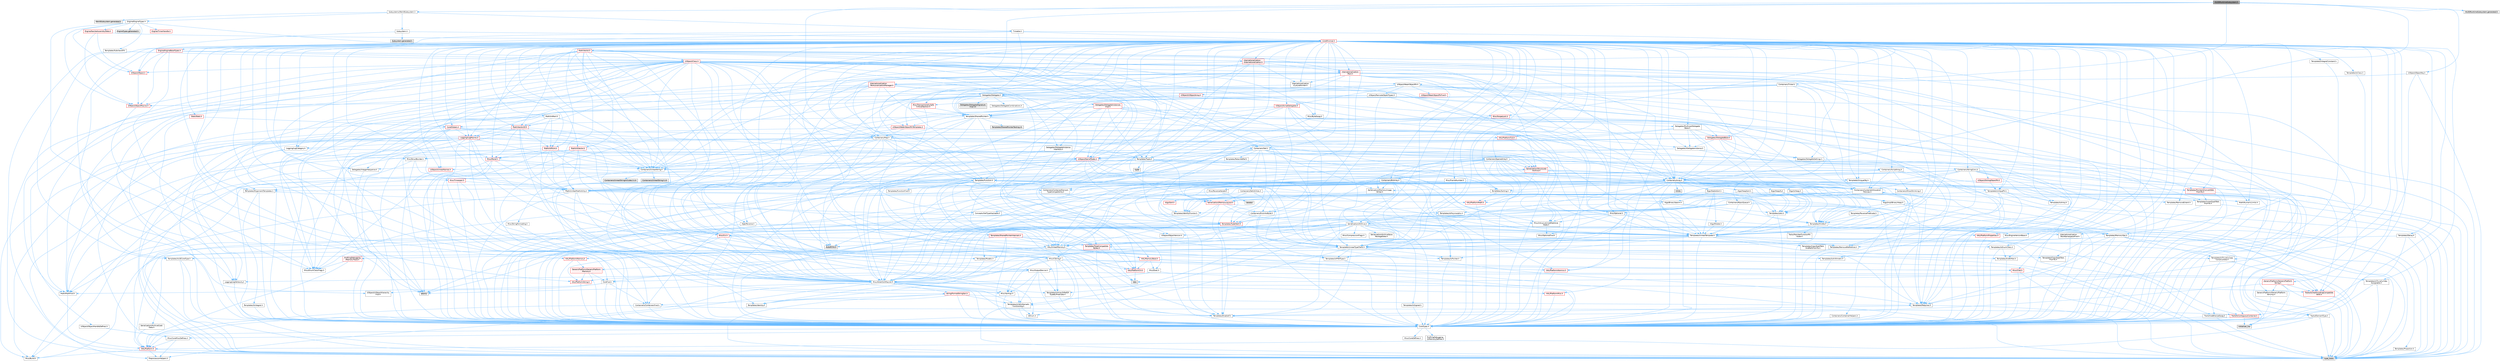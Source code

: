 digraph "HLODRuntimeSubsystem.h"
{
 // INTERACTIVE_SVG=YES
 // LATEX_PDF_SIZE
  bgcolor="transparent";
  edge [fontname=Helvetica,fontsize=10,labelfontname=Helvetica,labelfontsize=10];
  node [fontname=Helvetica,fontsize=10,shape=box,height=0.2,width=0.4];
  Node1 [id="Node000001",label="HLODRuntimeSubsystem.h",height=0.2,width=0.4,color="gray40", fillcolor="grey60", style="filled", fontcolor="black",tooltip=" "];
  Node1 -> Node2 [id="edge1_Node000001_Node000002",color="steelblue1",style="solid",tooltip=" "];
  Node2 [id="Node000002",label="Subsystems/WorldSubsystem.h",height=0.2,width=0.4,color="grey40", fillcolor="white", style="filled",URL="$d8/dee/WorldSubsystem_8h.html",tooltip=" "];
  Node2 -> Node3 [id="edge2_Node000002_Node000003",color="steelblue1",style="solid",tooltip=" "];
  Node3 [id="Node000003",label="Subsystem.h",height=0.2,width=0.4,color="grey40", fillcolor="white", style="filled",URL="$d2/d75/Subsystem_8h.html",tooltip=" "];
  Node3 -> Node4 [id="edge3_Node000003_Node000004",color="steelblue1",style="solid",tooltip=" "];
  Node4 [id="Node000004",label="CoreMinimal.h",height=0.2,width=0.4,color="red", fillcolor="#FFF0F0", style="filled",URL="$d7/d67/CoreMinimal_8h.html",tooltip=" "];
  Node4 -> Node5 [id="edge4_Node000004_Node000005",color="steelblue1",style="solid",tooltip=" "];
  Node5 [id="Node000005",label="CoreTypes.h",height=0.2,width=0.4,color="grey40", fillcolor="white", style="filled",URL="$dc/dec/CoreTypes_8h.html",tooltip=" "];
  Node5 -> Node6 [id="edge5_Node000005_Node000006",color="steelblue1",style="solid",tooltip=" "];
  Node6 [id="Node000006",label="HAL/Platform.h",height=0.2,width=0.4,color="red", fillcolor="#FFF0F0", style="filled",URL="$d9/dd0/Platform_8h.html",tooltip=" "];
  Node6 -> Node7 [id="edge6_Node000006_Node000007",color="steelblue1",style="solid",tooltip=" "];
  Node7 [id="Node000007",label="Misc/Build.h",height=0.2,width=0.4,color="grey40", fillcolor="white", style="filled",URL="$d3/dbb/Build_8h.html",tooltip=" "];
  Node6 -> Node9 [id="edge7_Node000006_Node000009",color="steelblue1",style="solid",tooltip=" "];
  Node9 [id="Node000009",label="type_traits",height=0.2,width=0.4,color="grey60", fillcolor="#E0E0E0", style="filled",tooltip=" "];
  Node6 -> Node10 [id="edge8_Node000006_Node000010",color="steelblue1",style="solid",tooltip=" "];
  Node10 [id="Node000010",label="PreprocessorHelpers.h",height=0.2,width=0.4,color="grey40", fillcolor="white", style="filled",URL="$db/ddb/PreprocessorHelpers_8h.html",tooltip=" "];
  Node5 -> Node16 [id="edge9_Node000005_Node000016",color="steelblue1",style="solid",tooltip=" "];
  Node16 [id="Node000016",label="ProfilingDebugging\l/UMemoryDefines.h",height=0.2,width=0.4,color="grey40", fillcolor="white", style="filled",URL="$d2/da2/UMemoryDefines_8h.html",tooltip=" "];
  Node5 -> Node17 [id="edge10_Node000005_Node000017",color="steelblue1",style="solid",tooltip=" "];
  Node17 [id="Node000017",label="Misc/CoreMiscDefines.h",height=0.2,width=0.4,color="grey40", fillcolor="white", style="filled",URL="$da/d38/CoreMiscDefines_8h.html",tooltip=" "];
  Node17 -> Node6 [id="edge11_Node000017_Node000006",color="steelblue1",style="solid",tooltip=" "];
  Node17 -> Node10 [id="edge12_Node000017_Node000010",color="steelblue1",style="solid",tooltip=" "];
  Node5 -> Node18 [id="edge13_Node000005_Node000018",color="steelblue1",style="solid",tooltip=" "];
  Node18 [id="Node000018",label="Misc/CoreDefines.h",height=0.2,width=0.4,color="grey40", fillcolor="white", style="filled",URL="$d3/dd2/CoreDefines_8h.html",tooltip=" "];
  Node4 -> Node19 [id="edge14_Node000004_Node000019",color="steelblue1",style="solid",tooltip=" "];
  Node19 [id="Node000019",label="CoreFwd.h",height=0.2,width=0.4,color="grey40", fillcolor="white", style="filled",URL="$d1/d1e/CoreFwd_8h.html",tooltip=" "];
  Node19 -> Node5 [id="edge15_Node000019_Node000005",color="steelblue1",style="solid",tooltip=" "];
  Node19 -> Node20 [id="edge16_Node000019_Node000020",color="steelblue1",style="solid",tooltip=" "];
  Node20 [id="Node000020",label="Containers/ContainersFwd.h",height=0.2,width=0.4,color="grey40", fillcolor="white", style="filled",URL="$d4/d0a/ContainersFwd_8h.html",tooltip=" "];
  Node20 -> Node6 [id="edge17_Node000020_Node000006",color="steelblue1",style="solid",tooltip=" "];
  Node20 -> Node5 [id="edge18_Node000020_Node000005",color="steelblue1",style="solid",tooltip=" "];
  Node20 -> Node21 [id="edge19_Node000020_Node000021",color="steelblue1",style="solid",tooltip=" "];
  Node21 [id="Node000021",label="Traits/IsContiguousContainer.h",height=0.2,width=0.4,color="red", fillcolor="#FFF0F0", style="filled",URL="$d5/d3c/IsContiguousContainer_8h.html",tooltip=" "];
  Node21 -> Node5 [id="edge20_Node000021_Node000005",color="steelblue1",style="solid",tooltip=" "];
  Node21 -> Node23 [id="edge21_Node000021_Node000023",color="steelblue1",style="solid",tooltip=" "];
  Node23 [id="Node000023",label="initializer_list",height=0.2,width=0.4,color="grey60", fillcolor="#E0E0E0", style="filled",tooltip=" "];
  Node19 -> Node24 [id="edge22_Node000019_Node000024",color="steelblue1",style="solid",tooltip=" "];
  Node24 [id="Node000024",label="Math/MathFwd.h",height=0.2,width=0.4,color="grey40", fillcolor="white", style="filled",URL="$d2/d10/MathFwd_8h.html",tooltip=" "];
  Node24 -> Node6 [id="edge23_Node000024_Node000006",color="steelblue1",style="solid",tooltip=" "];
  Node19 -> Node25 [id="edge24_Node000019_Node000025",color="steelblue1",style="solid",tooltip=" "];
  Node25 [id="Node000025",label="UObject/UObjectHierarchy\lFwd.h",height=0.2,width=0.4,color="grey40", fillcolor="white", style="filled",URL="$d3/d13/UObjectHierarchyFwd_8h.html",tooltip=" "];
  Node4 -> Node25 [id="edge25_Node000004_Node000025",color="steelblue1",style="solid",tooltip=" "];
  Node4 -> Node20 [id="edge26_Node000004_Node000020",color="steelblue1",style="solid",tooltip=" "];
  Node4 -> Node26 [id="edge27_Node000004_Node000026",color="steelblue1",style="solid",tooltip=" "];
  Node26 [id="Node000026",label="Misc/VarArgs.h",height=0.2,width=0.4,color="grey40", fillcolor="white", style="filled",URL="$d5/d6f/VarArgs_8h.html",tooltip=" "];
  Node26 -> Node5 [id="edge28_Node000026_Node000005",color="steelblue1",style="solid",tooltip=" "];
  Node4 -> Node27 [id="edge29_Node000004_Node000027",color="steelblue1",style="solid",tooltip=" "];
  Node27 [id="Node000027",label="Logging/LogVerbosity.h",height=0.2,width=0.4,color="grey40", fillcolor="white", style="filled",URL="$d2/d8f/LogVerbosity_8h.html",tooltip=" "];
  Node27 -> Node5 [id="edge30_Node000027_Node000005",color="steelblue1",style="solid",tooltip=" "];
  Node4 -> Node28 [id="edge31_Node000004_Node000028",color="steelblue1",style="solid",tooltip=" "];
  Node28 [id="Node000028",label="Misc/OutputDevice.h",height=0.2,width=0.4,color="grey40", fillcolor="white", style="filled",URL="$d7/d32/OutputDevice_8h.html",tooltip=" "];
  Node28 -> Node19 [id="edge32_Node000028_Node000019",color="steelblue1",style="solid",tooltip=" "];
  Node28 -> Node5 [id="edge33_Node000028_Node000005",color="steelblue1",style="solid",tooltip=" "];
  Node28 -> Node27 [id="edge34_Node000028_Node000027",color="steelblue1",style="solid",tooltip=" "];
  Node28 -> Node26 [id="edge35_Node000028_Node000026",color="steelblue1",style="solid",tooltip=" "];
  Node28 -> Node29 [id="edge36_Node000028_Node000029",color="steelblue1",style="solid",tooltip=" "];
  Node29 [id="Node000029",label="Templates/IsArrayOrRefOf\lTypeByPredicate.h",height=0.2,width=0.4,color="grey40", fillcolor="white", style="filled",URL="$d6/da1/IsArrayOrRefOfTypeByPredicate_8h.html",tooltip=" "];
  Node29 -> Node5 [id="edge37_Node000029_Node000005",color="steelblue1",style="solid",tooltip=" "];
  Node28 -> Node30 [id="edge38_Node000028_Node000030",color="steelblue1",style="solid",tooltip=" "];
  Node30 [id="Node000030",label="Templates/IsValidVariadic\lFunctionArg.h",height=0.2,width=0.4,color="grey40", fillcolor="white", style="filled",URL="$d0/dc8/IsValidVariadicFunctionArg_8h.html",tooltip=" "];
  Node30 -> Node5 [id="edge39_Node000030_Node000005",color="steelblue1",style="solid",tooltip=" "];
  Node30 -> Node31 [id="edge40_Node000030_Node000031",color="steelblue1",style="solid",tooltip=" "];
  Node31 [id="Node000031",label="IsEnum.h",height=0.2,width=0.4,color="grey40", fillcolor="white", style="filled",URL="$d4/de5/IsEnum_8h.html",tooltip=" "];
  Node30 -> Node9 [id="edge41_Node000030_Node000009",color="steelblue1",style="solid",tooltip=" "];
  Node28 -> Node32 [id="edge42_Node000028_Node000032",color="steelblue1",style="solid",tooltip=" "];
  Node32 [id="Node000032",label="Traits/IsCharEncodingCompatible\lWith.h",height=0.2,width=0.4,color="red", fillcolor="#FFF0F0", style="filled",URL="$df/dd1/IsCharEncodingCompatibleWith_8h.html",tooltip=" "];
  Node32 -> Node9 [id="edge43_Node000032_Node000009",color="steelblue1",style="solid",tooltip=" "];
  Node4 -> Node34 [id="edge44_Node000004_Node000034",color="steelblue1",style="solid",tooltip=" "];
  Node34 [id="Node000034",label="HAL/PlatformCrt.h",height=0.2,width=0.4,color="red", fillcolor="#FFF0F0", style="filled",URL="$d8/d75/PlatformCrt_8h.html",tooltip=" "];
  Node34 -> Node35 [id="edge45_Node000034_Node000035",color="steelblue1",style="solid",tooltip=" "];
  Node35 [id="Node000035",label="new",height=0.2,width=0.4,color="grey60", fillcolor="#E0E0E0", style="filled",tooltip=" "];
  Node4 -> Node44 [id="edge46_Node000004_Node000044",color="steelblue1",style="solid",tooltip=" "];
  Node44 [id="Node000044",label="HAL/PlatformMisc.h",height=0.2,width=0.4,color="red", fillcolor="#FFF0F0", style="filled",URL="$d0/df5/PlatformMisc_8h.html",tooltip=" "];
  Node44 -> Node5 [id="edge47_Node000044_Node000005",color="steelblue1",style="solid",tooltip=" "];
  Node4 -> Node63 [id="edge48_Node000004_Node000063",color="steelblue1",style="solid",tooltip=" "];
  Node63 [id="Node000063",label="Misc/AssertionMacros.h",height=0.2,width=0.4,color="grey40", fillcolor="white", style="filled",URL="$d0/dfa/AssertionMacros_8h.html",tooltip=" "];
  Node63 -> Node5 [id="edge49_Node000063_Node000005",color="steelblue1",style="solid",tooltip=" "];
  Node63 -> Node6 [id="edge50_Node000063_Node000006",color="steelblue1",style="solid",tooltip=" "];
  Node63 -> Node44 [id="edge51_Node000063_Node000044",color="steelblue1",style="solid",tooltip=" "];
  Node63 -> Node10 [id="edge52_Node000063_Node000010",color="steelblue1",style="solid",tooltip=" "];
  Node63 -> Node64 [id="edge53_Node000063_Node000064",color="steelblue1",style="solid",tooltip=" "];
  Node64 [id="Node000064",label="Templates/EnableIf.h",height=0.2,width=0.4,color="grey40", fillcolor="white", style="filled",URL="$d7/d60/EnableIf_8h.html",tooltip=" "];
  Node64 -> Node5 [id="edge54_Node000064_Node000005",color="steelblue1",style="solid",tooltip=" "];
  Node63 -> Node29 [id="edge55_Node000063_Node000029",color="steelblue1",style="solid",tooltip=" "];
  Node63 -> Node30 [id="edge56_Node000063_Node000030",color="steelblue1",style="solid",tooltip=" "];
  Node63 -> Node32 [id="edge57_Node000063_Node000032",color="steelblue1",style="solid",tooltip=" "];
  Node63 -> Node26 [id="edge58_Node000063_Node000026",color="steelblue1",style="solid",tooltip=" "];
  Node63 -> Node65 [id="edge59_Node000063_Node000065",color="steelblue1",style="solid",tooltip=" "];
  Node65 [id="Node000065",label="String/FormatStringSan.h",height=0.2,width=0.4,color="red", fillcolor="#FFF0F0", style="filled",URL="$d3/d8b/FormatStringSan_8h.html",tooltip=" "];
  Node65 -> Node9 [id="edge60_Node000065_Node000009",color="steelblue1",style="solid",tooltip=" "];
  Node65 -> Node5 [id="edge61_Node000065_Node000005",color="steelblue1",style="solid",tooltip=" "];
  Node65 -> Node66 [id="edge62_Node000065_Node000066",color="steelblue1",style="solid",tooltip=" "];
  Node66 [id="Node000066",label="Templates/Requires.h",height=0.2,width=0.4,color="grey40", fillcolor="white", style="filled",URL="$dc/d96/Requires_8h.html",tooltip=" "];
  Node66 -> Node64 [id="edge63_Node000066_Node000064",color="steelblue1",style="solid",tooltip=" "];
  Node66 -> Node9 [id="edge64_Node000066_Node000009",color="steelblue1",style="solid",tooltip=" "];
  Node65 -> Node67 [id="edge65_Node000065_Node000067",color="steelblue1",style="solid",tooltip=" "];
  Node67 [id="Node000067",label="Templates/Identity.h",height=0.2,width=0.4,color="grey40", fillcolor="white", style="filled",URL="$d0/dd5/Identity_8h.html",tooltip=" "];
  Node65 -> Node30 [id="edge66_Node000065_Node000030",color="steelblue1",style="solid",tooltip=" "];
  Node65 -> Node20 [id="edge67_Node000065_Node000020",color="steelblue1",style="solid",tooltip=" "];
  Node63 -> Node71 [id="edge68_Node000063_Node000071",color="steelblue1",style="solid",tooltip=" "];
  Node71 [id="Node000071",label="atomic",height=0.2,width=0.4,color="grey60", fillcolor="#E0E0E0", style="filled",tooltip=" "];
  Node4 -> Node72 [id="edge69_Node000004_Node000072",color="steelblue1",style="solid",tooltip=" "];
  Node72 [id="Node000072",label="Templates/IsPointer.h",height=0.2,width=0.4,color="grey40", fillcolor="white", style="filled",URL="$d7/d05/IsPointer_8h.html",tooltip=" "];
  Node72 -> Node5 [id="edge70_Node000072_Node000005",color="steelblue1",style="solid",tooltip=" "];
  Node4 -> Node73 [id="edge71_Node000004_Node000073",color="steelblue1",style="solid",tooltip=" "];
  Node73 [id="Node000073",label="HAL/PlatformMemory.h",height=0.2,width=0.4,color="red", fillcolor="#FFF0F0", style="filled",URL="$de/d68/PlatformMemory_8h.html",tooltip=" "];
  Node73 -> Node5 [id="edge72_Node000073_Node000005",color="steelblue1",style="solid",tooltip=" "];
  Node73 -> Node74 [id="edge73_Node000073_Node000074",color="steelblue1",style="solid",tooltip=" "];
  Node74 [id="Node000074",label="GenericPlatform/GenericPlatform\lMemory.h",height=0.2,width=0.4,color="red", fillcolor="#FFF0F0", style="filled",URL="$dd/d22/GenericPlatformMemory_8h.html",tooltip=" "];
  Node74 -> Node19 [id="edge74_Node000074_Node000019",color="steelblue1",style="solid",tooltip=" "];
  Node74 -> Node5 [id="edge75_Node000074_Node000005",color="steelblue1",style="solid",tooltip=" "];
  Node74 -> Node75 [id="edge76_Node000074_Node000075",color="steelblue1",style="solid",tooltip=" "];
  Node75 [id="Node000075",label="HAL/PlatformString.h",height=0.2,width=0.4,color="red", fillcolor="#FFF0F0", style="filled",URL="$db/db5/PlatformString_8h.html",tooltip=" "];
  Node75 -> Node5 [id="edge77_Node000075_Node000005",color="steelblue1",style="solid",tooltip=" "];
  Node4 -> Node56 [id="edge78_Node000004_Node000056",color="steelblue1",style="solid",tooltip=" "];
  Node56 [id="Node000056",label="HAL/PlatformAtomics.h",height=0.2,width=0.4,color="red", fillcolor="#FFF0F0", style="filled",URL="$d3/d36/PlatformAtomics_8h.html",tooltip=" "];
  Node56 -> Node5 [id="edge79_Node000056_Node000005",color="steelblue1",style="solid",tooltip=" "];
  Node4 -> Node78 [id="edge80_Node000004_Node000078",color="steelblue1",style="solid",tooltip=" "];
  Node78 [id="Node000078",label="Misc/Exec.h",height=0.2,width=0.4,color="grey40", fillcolor="white", style="filled",URL="$de/ddb/Exec_8h.html",tooltip=" "];
  Node78 -> Node5 [id="edge81_Node000078_Node000005",color="steelblue1",style="solid",tooltip=" "];
  Node78 -> Node63 [id="edge82_Node000078_Node000063",color="steelblue1",style="solid",tooltip=" "];
  Node4 -> Node79 [id="edge83_Node000004_Node000079",color="steelblue1",style="solid",tooltip=" "];
  Node79 [id="Node000079",label="HAL/MemoryBase.h",height=0.2,width=0.4,color="red", fillcolor="#FFF0F0", style="filled",URL="$d6/d9f/MemoryBase_8h.html",tooltip=" "];
  Node79 -> Node5 [id="edge84_Node000079_Node000005",color="steelblue1",style="solid",tooltip=" "];
  Node79 -> Node56 [id="edge85_Node000079_Node000056",color="steelblue1",style="solid",tooltip=" "];
  Node79 -> Node34 [id="edge86_Node000079_Node000034",color="steelblue1",style="solid",tooltip=" "];
  Node79 -> Node78 [id="edge87_Node000079_Node000078",color="steelblue1",style="solid",tooltip=" "];
  Node79 -> Node28 [id="edge88_Node000079_Node000028",color="steelblue1",style="solid",tooltip=" "];
  Node4 -> Node89 [id="edge89_Node000004_Node000089",color="steelblue1",style="solid",tooltip=" "];
  Node89 [id="Node000089",label="HAL/UnrealMemory.h",height=0.2,width=0.4,color="grey40", fillcolor="white", style="filled",URL="$d9/d96/UnrealMemory_8h.html",tooltip=" "];
  Node89 -> Node5 [id="edge90_Node000089_Node000005",color="steelblue1",style="solid",tooltip=" "];
  Node89 -> Node74 [id="edge91_Node000089_Node000074",color="steelblue1",style="solid",tooltip=" "];
  Node89 -> Node79 [id="edge92_Node000089_Node000079",color="steelblue1",style="solid",tooltip=" "];
  Node89 -> Node73 [id="edge93_Node000089_Node000073",color="steelblue1",style="solid",tooltip=" "];
  Node89 -> Node90 [id="edge94_Node000089_Node000090",color="steelblue1",style="solid",tooltip=" "];
  Node90 [id="Node000090",label="ProfilingDebugging\l/MemoryTrace.h",height=0.2,width=0.4,color="red", fillcolor="#FFF0F0", style="filled",URL="$da/dd7/MemoryTrace_8h.html",tooltip=" "];
  Node90 -> Node6 [id="edge95_Node000090_Node000006",color="steelblue1",style="solid",tooltip=" "];
  Node90 -> Node51 [id="edge96_Node000090_Node000051",color="steelblue1",style="solid",tooltip=" "];
  Node51 [id="Node000051",label="Misc/EnumClassFlags.h",height=0.2,width=0.4,color="grey40", fillcolor="white", style="filled",URL="$d8/de7/EnumClassFlags_8h.html",tooltip=" "];
  Node89 -> Node72 [id="edge97_Node000089_Node000072",color="steelblue1",style="solid",tooltip=" "];
  Node4 -> Node91 [id="edge98_Node000004_Node000091",color="steelblue1",style="solid",tooltip=" "];
  Node91 [id="Node000091",label="Templates/IsArithmetic.h",height=0.2,width=0.4,color="grey40", fillcolor="white", style="filled",URL="$d2/d5d/IsArithmetic_8h.html",tooltip=" "];
  Node91 -> Node5 [id="edge99_Node000091_Node000005",color="steelblue1",style="solid",tooltip=" "];
  Node4 -> Node85 [id="edge100_Node000004_Node000085",color="steelblue1",style="solid",tooltip=" "];
  Node85 [id="Node000085",label="Templates/AndOrNot.h",height=0.2,width=0.4,color="grey40", fillcolor="white", style="filled",URL="$db/d0a/AndOrNot_8h.html",tooltip=" "];
  Node85 -> Node5 [id="edge101_Node000085_Node000005",color="steelblue1",style="solid",tooltip=" "];
  Node4 -> Node92 [id="edge102_Node000004_Node000092",color="steelblue1",style="solid",tooltip=" "];
  Node92 [id="Node000092",label="Templates/IsPODType.h",height=0.2,width=0.4,color="grey40", fillcolor="white", style="filled",URL="$d7/db1/IsPODType_8h.html",tooltip=" "];
  Node92 -> Node5 [id="edge103_Node000092_Node000005",color="steelblue1",style="solid",tooltip=" "];
  Node4 -> Node93 [id="edge104_Node000004_Node000093",color="steelblue1",style="solid",tooltip=" "];
  Node93 [id="Node000093",label="Templates/IsUECoreType.h",height=0.2,width=0.4,color="grey40", fillcolor="white", style="filled",URL="$d1/db8/IsUECoreType_8h.html",tooltip=" "];
  Node93 -> Node5 [id="edge105_Node000093_Node000005",color="steelblue1",style="solid",tooltip=" "];
  Node93 -> Node9 [id="edge106_Node000093_Node000009",color="steelblue1",style="solid",tooltip=" "];
  Node4 -> Node86 [id="edge107_Node000004_Node000086",color="steelblue1",style="solid",tooltip=" "];
  Node86 [id="Node000086",label="Templates/IsTriviallyCopy\lConstructible.h",height=0.2,width=0.4,color="grey40", fillcolor="white", style="filled",URL="$d3/d78/IsTriviallyCopyConstructible_8h.html",tooltip=" "];
  Node86 -> Node5 [id="edge108_Node000086_Node000005",color="steelblue1",style="solid",tooltip=" "];
  Node86 -> Node9 [id="edge109_Node000086_Node000009",color="steelblue1",style="solid",tooltip=" "];
  Node4 -> Node94 [id="edge110_Node000004_Node000094",color="steelblue1",style="solid",tooltip=" "];
  Node94 [id="Node000094",label="Templates/UnrealTypeTraits.h",height=0.2,width=0.4,color="grey40", fillcolor="white", style="filled",URL="$d2/d2d/UnrealTypeTraits_8h.html",tooltip=" "];
  Node94 -> Node5 [id="edge111_Node000094_Node000005",color="steelblue1",style="solid",tooltip=" "];
  Node94 -> Node72 [id="edge112_Node000094_Node000072",color="steelblue1",style="solid",tooltip=" "];
  Node94 -> Node63 [id="edge113_Node000094_Node000063",color="steelblue1",style="solid",tooltip=" "];
  Node94 -> Node85 [id="edge114_Node000094_Node000085",color="steelblue1",style="solid",tooltip=" "];
  Node94 -> Node64 [id="edge115_Node000094_Node000064",color="steelblue1",style="solid",tooltip=" "];
  Node94 -> Node91 [id="edge116_Node000094_Node000091",color="steelblue1",style="solid",tooltip=" "];
  Node94 -> Node31 [id="edge117_Node000094_Node000031",color="steelblue1",style="solid",tooltip=" "];
  Node94 -> Node95 [id="edge118_Node000094_Node000095",color="steelblue1",style="solid",tooltip=" "];
  Node95 [id="Node000095",label="Templates/Models.h",height=0.2,width=0.4,color="grey40", fillcolor="white", style="filled",URL="$d3/d0c/Models_8h.html",tooltip=" "];
  Node95 -> Node67 [id="edge119_Node000095_Node000067",color="steelblue1",style="solid",tooltip=" "];
  Node94 -> Node92 [id="edge120_Node000094_Node000092",color="steelblue1",style="solid",tooltip=" "];
  Node94 -> Node93 [id="edge121_Node000094_Node000093",color="steelblue1",style="solid",tooltip=" "];
  Node94 -> Node86 [id="edge122_Node000094_Node000086",color="steelblue1",style="solid",tooltip=" "];
  Node4 -> Node64 [id="edge123_Node000004_Node000064",color="steelblue1",style="solid",tooltip=" "];
  Node4 -> Node96 [id="edge124_Node000004_Node000096",color="steelblue1",style="solid",tooltip=" "];
  Node96 [id="Node000096",label="Templates/RemoveReference.h",height=0.2,width=0.4,color="grey40", fillcolor="white", style="filled",URL="$da/dbe/RemoveReference_8h.html",tooltip=" "];
  Node96 -> Node5 [id="edge125_Node000096_Node000005",color="steelblue1",style="solid",tooltip=" "];
  Node4 -> Node97 [id="edge126_Node000004_Node000097",color="steelblue1",style="solid",tooltip=" "];
  Node97 [id="Node000097",label="Templates/IntegralConstant.h",height=0.2,width=0.4,color="grey40", fillcolor="white", style="filled",URL="$db/d1b/IntegralConstant_8h.html",tooltip=" "];
  Node97 -> Node5 [id="edge127_Node000097_Node000005",color="steelblue1",style="solid",tooltip=" "];
  Node4 -> Node98 [id="edge128_Node000004_Node000098",color="steelblue1",style="solid",tooltip=" "];
  Node98 [id="Node000098",label="Templates/IsClass.h",height=0.2,width=0.4,color="grey40", fillcolor="white", style="filled",URL="$db/dcb/IsClass_8h.html",tooltip=" "];
  Node98 -> Node5 [id="edge129_Node000098_Node000005",color="steelblue1",style="solid",tooltip=" "];
  Node4 -> Node99 [id="edge130_Node000004_Node000099",color="steelblue1",style="solid",tooltip=" "];
  Node99 [id="Node000099",label="Templates/TypeCompatible\lBytes.h",height=0.2,width=0.4,color="red", fillcolor="#FFF0F0", style="filled",URL="$df/d0a/TypeCompatibleBytes_8h.html",tooltip=" "];
  Node99 -> Node5 [id="edge131_Node000099_Node000005",color="steelblue1",style="solid",tooltip=" "];
  Node99 -> Node35 [id="edge132_Node000099_Node000035",color="steelblue1",style="solid",tooltip=" "];
  Node99 -> Node9 [id="edge133_Node000099_Node000009",color="steelblue1",style="solid",tooltip=" "];
  Node4 -> Node21 [id="edge134_Node000004_Node000021",color="steelblue1",style="solid",tooltip=" "];
  Node4 -> Node100 [id="edge135_Node000004_Node000100",color="steelblue1",style="solid",tooltip=" "];
  Node100 [id="Node000100",label="Templates/UnrealTemplate.h",height=0.2,width=0.4,color="grey40", fillcolor="white", style="filled",URL="$d4/d24/UnrealTemplate_8h.html",tooltip=" "];
  Node100 -> Node5 [id="edge136_Node000100_Node000005",color="steelblue1",style="solid",tooltip=" "];
  Node100 -> Node72 [id="edge137_Node000100_Node000072",color="steelblue1",style="solid",tooltip=" "];
  Node100 -> Node89 [id="edge138_Node000100_Node000089",color="steelblue1",style="solid",tooltip=" "];
  Node100 -> Node101 [id="edge139_Node000100_Node000101",color="steelblue1",style="solid",tooltip=" "];
  Node101 [id="Node000101",label="Templates/CopyQualifiers\lAndRefsFromTo.h",height=0.2,width=0.4,color="grey40", fillcolor="white", style="filled",URL="$d3/db3/CopyQualifiersAndRefsFromTo_8h.html",tooltip=" "];
  Node101 -> Node102 [id="edge140_Node000101_Node000102",color="steelblue1",style="solid",tooltip=" "];
  Node102 [id="Node000102",label="Templates/CopyQualifiers\lFromTo.h",height=0.2,width=0.4,color="grey40", fillcolor="white", style="filled",URL="$d5/db4/CopyQualifiersFromTo_8h.html",tooltip=" "];
  Node100 -> Node94 [id="edge141_Node000100_Node000094",color="steelblue1",style="solid",tooltip=" "];
  Node100 -> Node96 [id="edge142_Node000100_Node000096",color="steelblue1",style="solid",tooltip=" "];
  Node100 -> Node66 [id="edge143_Node000100_Node000066",color="steelblue1",style="solid",tooltip=" "];
  Node100 -> Node99 [id="edge144_Node000100_Node000099",color="steelblue1",style="solid",tooltip=" "];
  Node100 -> Node67 [id="edge145_Node000100_Node000067",color="steelblue1",style="solid",tooltip=" "];
  Node100 -> Node21 [id="edge146_Node000100_Node000021",color="steelblue1",style="solid",tooltip=" "];
  Node100 -> Node103 [id="edge147_Node000100_Node000103",color="steelblue1",style="solid",tooltip=" "];
  Node103 [id="Node000103",label="Traits/UseBitwiseSwap.h",height=0.2,width=0.4,color="grey40", fillcolor="white", style="filled",URL="$db/df3/UseBitwiseSwap_8h.html",tooltip=" "];
  Node103 -> Node5 [id="edge148_Node000103_Node000005",color="steelblue1",style="solid",tooltip=" "];
  Node103 -> Node9 [id="edge149_Node000103_Node000009",color="steelblue1",style="solid",tooltip=" "];
  Node100 -> Node9 [id="edge150_Node000100_Node000009",color="steelblue1",style="solid",tooltip=" "];
  Node4 -> Node49 [id="edge151_Node000004_Node000049",color="steelblue1",style="solid",tooltip=" "];
  Node49 [id="Node000049",label="Math/NumericLimits.h",height=0.2,width=0.4,color="grey40", fillcolor="white", style="filled",URL="$df/d1b/NumericLimits_8h.html",tooltip=" "];
  Node49 -> Node5 [id="edge152_Node000049_Node000005",color="steelblue1",style="solid",tooltip=" "];
  Node4 -> Node104 [id="edge153_Node000004_Node000104",color="steelblue1",style="solid",tooltip=" "];
  Node104 [id="Node000104",label="HAL/PlatformMath.h",height=0.2,width=0.4,color="red", fillcolor="#FFF0F0", style="filled",URL="$dc/d53/PlatformMath_8h.html",tooltip=" "];
  Node104 -> Node5 [id="edge154_Node000104_Node000005",color="steelblue1",style="solid",tooltip=" "];
  Node4 -> Node87 [id="edge155_Node000004_Node000087",color="steelblue1",style="solid",tooltip=" "];
  Node87 [id="Node000087",label="Templates/IsTriviallyCopy\lAssignable.h",height=0.2,width=0.4,color="grey40", fillcolor="white", style="filled",URL="$d2/df2/IsTriviallyCopyAssignable_8h.html",tooltip=" "];
  Node87 -> Node5 [id="edge156_Node000087_Node000005",color="steelblue1",style="solid",tooltip=" "];
  Node87 -> Node9 [id="edge157_Node000087_Node000009",color="steelblue1",style="solid",tooltip=" "];
  Node4 -> Node112 [id="edge158_Node000004_Node000112",color="steelblue1",style="solid",tooltip=" "];
  Node112 [id="Node000112",label="Templates/MemoryOps.h",height=0.2,width=0.4,color="grey40", fillcolor="white", style="filled",URL="$db/dea/MemoryOps_8h.html",tooltip=" "];
  Node112 -> Node5 [id="edge159_Node000112_Node000005",color="steelblue1",style="solid",tooltip=" "];
  Node112 -> Node89 [id="edge160_Node000112_Node000089",color="steelblue1",style="solid",tooltip=" "];
  Node112 -> Node87 [id="edge161_Node000112_Node000087",color="steelblue1",style="solid",tooltip=" "];
  Node112 -> Node86 [id="edge162_Node000112_Node000086",color="steelblue1",style="solid",tooltip=" "];
  Node112 -> Node66 [id="edge163_Node000112_Node000066",color="steelblue1",style="solid",tooltip=" "];
  Node112 -> Node94 [id="edge164_Node000112_Node000094",color="steelblue1",style="solid",tooltip=" "];
  Node112 -> Node103 [id="edge165_Node000112_Node000103",color="steelblue1",style="solid",tooltip=" "];
  Node112 -> Node35 [id="edge166_Node000112_Node000035",color="steelblue1",style="solid",tooltip=" "];
  Node112 -> Node9 [id="edge167_Node000112_Node000009",color="steelblue1",style="solid",tooltip=" "];
  Node4 -> Node113 [id="edge168_Node000004_Node000113",color="steelblue1",style="solid",tooltip=" "];
  Node113 [id="Node000113",label="Containers/ContainerAllocation\lPolicies.h",height=0.2,width=0.4,color="grey40", fillcolor="white", style="filled",URL="$d7/dff/ContainerAllocationPolicies_8h.html",tooltip=" "];
  Node113 -> Node5 [id="edge169_Node000113_Node000005",color="steelblue1",style="solid",tooltip=" "];
  Node113 -> Node114 [id="edge170_Node000113_Node000114",color="steelblue1",style="solid",tooltip=" "];
  Node114 [id="Node000114",label="Containers/ContainerHelpers.h",height=0.2,width=0.4,color="grey40", fillcolor="white", style="filled",URL="$d7/d33/ContainerHelpers_8h.html",tooltip=" "];
  Node114 -> Node5 [id="edge171_Node000114_Node000005",color="steelblue1",style="solid",tooltip=" "];
  Node113 -> Node113 [id="edge172_Node000113_Node000113",color="steelblue1",style="solid",tooltip=" "];
  Node113 -> Node104 [id="edge173_Node000113_Node000104",color="steelblue1",style="solid",tooltip=" "];
  Node113 -> Node89 [id="edge174_Node000113_Node000089",color="steelblue1",style="solid",tooltip=" "];
  Node113 -> Node49 [id="edge175_Node000113_Node000049",color="steelblue1",style="solid",tooltip=" "];
  Node113 -> Node63 [id="edge176_Node000113_Node000063",color="steelblue1",style="solid",tooltip=" "];
  Node113 -> Node115 [id="edge177_Node000113_Node000115",color="steelblue1",style="solid",tooltip=" "];
  Node115 [id="Node000115",label="Templates/IsPolymorphic.h",height=0.2,width=0.4,color="grey40", fillcolor="white", style="filled",URL="$dc/d20/IsPolymorphic_8h.html",tooltip=" "];
  Node113 -> Node112 [id="edge178_Node000113_Node000112",color="steelblue1",style="solid",tooltip=" "];
  Node113 -> Node99 [id="edge179_Node000113_Node000099",color="steelblue1",style="solid",tooltip=" "];
  Node113 -> Node9 [id="edge180_Node000113_Node000009",color="steelblue1",style="solid",tooltip=" "];
  Node4 -> Node116 [id="edge181_Node000004_Node000116",color="steelblue1",style="solid",tooltip=" "];
  Node116 [id="Node000116",label="Templates/IsEnumClass.h",height=0.2,width=0.4,color="grey40", fillcolor="white", style="filled",URL="$d7/d15/IsEnumClass_8h.html",tooltip=" "];
  Node116 -> Node5 [id="edge182_Node000116_Node000005",color="steelblue1",style="solid",tooltip=" "];
  Node116 -> Node85 [id="edge183_Node000116_Node000085",color="steelblue1",style="solid",tooltip=" "];
  Node4 -> Node117 [id="edge184_Node000004_Node000117",color="steelblue1",style="solid",tooltip=" "];
  Node117 [id="Node000117",label="HAL/PlatformProperties.h",height=0.2,width=0.4,color="red", fillcolor="#FFF0F0", style="filled",URL="$d9/db0/PlatformProperties_8h.html",tooltip=" "];
  Node117 -> Node5 [id="edge185_Node000117_Node000005",color="steelblue1",style="solid",tooltip=" "];
  Node4 -> Node120 [id="edge186_Node000004_Node000120",color="steelblue1",style="solid",tooltip=" "];
  Node120 [id="Node000120",label="Misc/EngineVersionBase.h",height=0.2,width=0.4,color="grey40", fillcolor="white", style="filled",URL="$d5/d2b/EngineVersionBase_8h.html",tooltip=" "];
  Node120 -> Node5 [id="edge187_Node000120_Node000005",color="steelblue1",style="solid",tooltip=" "];
  Node4 -> Node121 [id="edge188_Node000004_Node000121",color="steelblue1",style="solid",tooltip=" "];
  Node121 [id="Node000121",label="Internationalization\l/TextNamespaceFwd.h",height=0.2,width=0.4,color="grey40", fillcolor="white", style="filled",URL="$d8/d97/TextNamespaceFwd_8h.html",tooltip=" "];
  Node121 -> Node5 [id="edge189_Node000121_Node000005",color="steelblue1",style="solid",tooltip=" "];
  Node4 -> Node122 [id="edge190_Node000004_Node000122",color="steelblue1",style="solid",tooltip=" "];
  Node122 [id="Node000122",label="Serialization/Archive.h",height=0.2,width=0.4,color="grey40", fillcolor="white", style="filled",URL="$d7/d3b/Archive_8h.html",tooltip=" "];
  Node122 -> Node19 [id="edge191_Node000122_Node000019",color="steelblue1",style="solid",tooltip=" "];
  Node122 -> Node5 [id="edge192_Node000122_Node000005",color="steelblue1",style="solid",tooltip=" "];
  Node122 -> Node117 [id="edge193_Node000122_Node000117",color="steelblue1",style="solid",tooltip=" "];
  Node122 -> Node121 [id="edge194_Node000122_Node000121",color="steelblue1",style="solid",tooltip=" "];
  Node122 -> Node24 [id="edge195_Node000122_Node000024",color="steelblue1",style="solid",tooltip=" "];
  Node122 -> Node63 [id="edge196_Node000122_Node000063",color="steelblue1",style="solid",tooltip=" "];
  Node122 -> Node7 [id="edge197_Node000122_Node000007",color="steelblue1",style="solid",tooltip=" "];
  Node122 -> Node50 [id="edge198_Node000122_Node000050",color="steelblue1",style="solid",tooltip=" "];
  Node50 [id="Node000050",label="Misc/CompressionFlags.h",height=0.2,width=0.4,color="grey40", fillcolor="white", style="filled",URL="$d9/d76/CompressionFlags_8h.html",tooltip=" "];
  Node122 -> Node120 [id="edge199_Node000122_Node000120",color="steelblue1",style="solid",tooltip=" "];
  Node122 -> Node26 [id="edge200_Node000122_Node000026",color="steelblue1",style="solid",tooltip=" "];
  Node122 -> Node123 [id="edge201_Node000122_Node000123",color="steelblue1",style="solid",tooltip=" "];
  Node123 [id="Node000123",label="Serialization/ArchiveCook\lData.h",height=0.2,width=0.4,color="grey40", fillcolor="white", style="filled",URL="$dc/db6/ArchiveCookData_8h.html",tooltip=" "];
  Node123 -> Node6 [id="edge202_Node000123_Node000006",color="steelblue1",style="solid",tooltip=" "];
  Node122 -> Node124 [id="edge203_Node000122_Node000124",color="steelblue1",style="solid",tooltip=" "];
  Node124 [id="Node000124",label="Serialization/ArchiveSave\lPackageData.h",height=0.2,width=0.4,color="grey40", fillcolor="white", style="filled",URL="$d1/d37/ArchiveSavePackageData_8h.html",tooltip=" "];
  Node122 -> Node64 [id="edge204_Node000122_Node000064",color="steelblue1",style="solid",tooltip=" "];
  Node122 -> Node29 [id="edge205_Node000122_Node000029",color="steelblue1",style="solid",tooltip=" "];
  Node122 -> Node116 [id="edge206_Node000122_Node000116",color="steelblue1",style="solid",tooltip=" "];
  Node122 -> Node109 [id="edge207_Node000122_Node000109",color="steelblue1",style="solid",tooltip=" "];
  Node109 [id="Node000109",label="Templates/IsSigned.h",height=0.2,width=0.4,color="grey40", fillcolor="white", style="filled",URL="$d8/dd8/IsSigned_8h.html",tooltip=" "];
  Node109 -> Node5 [id="edge208_Node000109_Node000005",color="steelblue1",style="solid",tooltip=" "];
  Node122 -> Node30 [id="edge209_Node000122_Node000030",color="steelblue1",style="solid",tooltip=" "];
  Node122 -> Node100 [id="edge210_Node000122_Node000100",color="steelblue1",style="solid",tooltip=" "];
  Node122 -> Node32 [id="edge211_Node000122_Node000032",color="steelblue1",style="solid",tooltip=" "];
  Node122 -> Node125 [id="edge212_Node000122_Node000125",color="steelblue1",style="solid",tooltip=" "];
  Node125 [id="Node000125",label="UObject/ObjectVersion.h",height=0.2,width=0.4,color="grey40", fillcolor="white", style="filled",URL="$da/d63/ObjectVersion_8h.html",tooltip=" "];
  Node125 -> Node5 [id="edge213_Node000125_Node000005",color="steelblue1",style="solid",tooltip=" "];
  Node4 -> Node126 [id="edge214_Node000004_Node000126",color="steelblue1",style="solid",tooltip=" "];
  Node126 [id="Node000126",label="Templates/Less.h",height=0.2,width=0.4,color="grey40", fillcolor="white", style="filled",URL="$de/dc8/Less_8h.html",tooltip=" "];
  Node126 -> Node5 [id="edge215_Node000126_Node000005",color="steelblue1",style="solid",tooltip=" "];
  Node126 -> Node100 [id="edge216_Node000126_Node000100",color="steelblue1",style="solid",tooltip=" "];
  Node4 -> Node127 [id="edge217_Node000004_Node000127",color="steelblue1",style="solid",tooltip=" "];
  Node127 [id="Node000127",label="Templates/Sorting.h",height=0.2,width=0.4,color="grey40", fillcolor="white", style="filled",URL="$d3/d9e/Sorting_8h.html",tooltip=" "];
  Node127 -> Node5 [id="edge218_Node000127_Node000005",color="steelblue1",style="solid",tooltip=" "];
  Node127 -> Node128 [id="edge219_Node000127_Node000128",color="steelblue1",style="solid",tooltip=" "];
  Node128 [id="Node000128",label="Algo/BinarySearch.h",height=0.2,width=0.4,color="grey40", fillcolor="white", style="filled",URL="$db/db4/BinarySearch_8h.html",tooltip=" "];
  Node128 -> Node129 [id="edge220_Node000128_Node000129",color="steelblue1",style="solid",tooltip=" "];
  Node129 [id="Node000129",label="Templates/IdentityFunctor.h",height=0.2,width=0.4,color="grey40", fillcolor="white", style="filled",URL="$d7/d2e/IdentityFunctor_8h.html",tooltip=" "];
  Node129 -> Node6 [id="edge221_Node000129_Node000006",color="steelblue1",style="solid",tooltip=" "];
  Node128 -> Node130 [id="edge222_Node000128_Node000130",color="steelblue1",style="solid",tooltip=" "];
  Node130 [id="Node000130",label="Templates/Invoke.h",height=0.2,width=0.4,color="grey40", fillcolor="white", style="filled",URL="$d7/deb/Invoke_8h.html",tooltip=" "];
  Node130 -> Node5 [id="edge223_Node000130_Node000005",color="steelblue1",style="solid",tooltip=" "];
  Node130 -> Node131 [id="edge224_Node000130_Node000131",color="steelblue1",style="solid",tooltip=" "];
  Node131 [id="Node000131",label="Traits/MemberFunctionPtr\lOuter.h",height=0.2,width=0.4,color="grey40", fillcolor="white", style="filled",URL="$db/da7/MemberFunctionPtrOuter_8h.html",tooltip=" "];
  Node130 -> Node100 [id="edge225_Node000130_Node000100",color="steelblue1",style="solid",tooltip=" "];
  Node130 -> Node9 [id="edge226_Node000130_Node000009",color="steelblue1",style="solid",tooltip=" "];
  Node128 -> Node126 [id="edge227_Node000128_Node000126",color="steelblue1",style="solid",tooltip=" "];
  Node127 -> Node132 [id="edge228_Node000127_Node000132",color="steelblue1",style="solid",tooltip=" "];
  Node132 [id="Node000132",label="Algo/Sort.h",height=0.2,width=0.4,color="red", fillcolor="#FFF0F0", style="filled",URL="$d1/d87/Sort_8h.html",tooltip=" "];
  Node127 -> Node104 [id="edge229_Node000127_Node000104",color="steelblue1",style="solid",tooltip=" "];
  Node127 -> Node126 [id="edge230_Node000127_Node000126",color="steelblue1",style="solid",tooltip=" "];
  Node4 -> Node138 [id="edge231_Node000004_Node000138",color="steelblue1",style="solid",tooltip=" "];
  Node138 [id="Node000138",label="Misc/Char.h",height=0.2,width=0.4,color="red", fillcolor="#FFF0F0", style="filled",URL="$d0/d58/Char_8h.html",tooltip=" "];
  Node138 -> Node5 [id="edge232_Node000138_Node000005",color="steelblue1",style="solid",tooltip=" "];
  Node138 -> Node9 [id="edge233_Node000138_Node000009",color="steelblue1",style="solid",tooltip=" "];
  Node4 -> Node141 [id="edge234_Node000004_Node000141",color="steelblue1",style="solid",tooltip=" "];
  Node141 [id="Node000141",label="GenericPlatform/GenericPlatform\lStricmp.h",height=0.2,width=0.4,color="grey40", fillcolor="white", style="filled",URL="$d2/d86/GenericPlatformStricmp_8h.html",tooltip=" "];
  Node141 -> Node5 [id="edge235_Node000141_Node000005",color="steelblue1",style="solid",tooltip=" "];
  Node4 -> Node142 [id="edge236_Node000004_Node000142",color="steelblue1",style="solid",tooltip=" "];
  Node142 [id="Node000142",label="GenericPlatform/GenericPlatform\lString.h",height=0.2,width=0.4,color="red", fillcolor="#FFF0F0", style="filled",URL="$dd/d20/GenericPlatformString_8h.html",tooltip=" "];
  Node142 -> Node5 [id="edge237_Node000142_Node000005",color="steelblue1",style="solid",tooltip=" "];
  Node142 -> Node141 [id="edge238_Node000142_Node000141",color="steelblue1",style="solid",tooltip=" "];
  Node142 -> Node64 [id="edge239_Node000142_Node000064",color="steelblue1",style="solid",tooltip=" "];
  Node142 -> Node32 [id="edge240_Node000142_Node000032",color="steelblue1",style="solid",tooltip=" "];
  Node142 -> Node9 [id="edge241_Node000142_Node000009",color="steelblue1",style="solid",tooltip=" "];
  Node4 -> Node75 [id="edge242_Node000004_Node000075",color="steelblue1",style="solid",tooltip=" "];
  Node4 -> Node145 [id="edge243_Node000004_Node000145",color="steelblue1",style="solid",tooltip=" "];
  Node145 [id="Node000145",label="Misc/CString.h",height=0.2,width=0.4,color="grey40", fillcolor="white", style="filled",URL="$d2/d49/CString_8h.html",tooltip=" "];
  Node145 -> Node5 [id="edge244_Node000145_Node000005",color="steelblue1",style="solid",tooltip=" "];
  Node145 -> Node34 [id="edge245_Node000145_Node000034",color="steelblue1",style="solid",tooltip=" "];
  Node145 -> Node75 [id="edge246_Node000145_Node000075",color="steelblue1",style="solid",tooltip=" "];
  Node145 -> Node63 [id="edge247_Node000145_Node000063",color="steelblue1",style="solid",tooltip=" "];
  Node145 -> Node138 [id="edge248_Node000145_Node000138",color="steelblue1",style="solid",tooltip=" "];
  Node145 -> Node26 [id="edge249_Node000145_Node000026",color="steelblue1",style="solid",tooltip=" "];
  Node145 -> Node29 [id="edge250_Node000145_Node000029",color="steelblue1",style="solid",tooltip=" "];
  Node145 -> Node30 [id="edge251_Node000145_Node000030",color="steelblue1",style="solid",tooltip=" "];
  Node145 -> Node32 [id="edge252_Node000145_Node000032",color="steelblue1",style="solid",tooltip=" "];
  Node4 -> Node146 [id="edge253_Node000004_Node000146",color="steelblue1",style="solid",tooltip=" "];
  Node146 [id="Node000146",label="Misc/Crc.h",height=0.2,width=0.4,color="red", fillcolor="#FFF0F0", style="filled",URL="$d4/dd2/Crc_8h.html",tooltip=" "];
  Node146 -> Node5 [id="edge254_Node000146_Node000005",color="steelblue1",style="solid",tooltip=" "];
  Node146 -> Node75 [id="edge255_Node000146_Node000075",color="steelblue1",style="solid",tooltip=" "];
  Node146 -> Node63 [id="edge256_Node000146_Node000063",color="steelblue1",style="solid",tooltip=" "];
  Node146 -> Node145 [id="edge257_Node000146_Node000145",color="steelblue1",style="solid",tooltip=" "];
  Node146 -> Node138 [id="edge258_Node000146_Node000138",color="steelblue1",style="solid",tooltip=" "];
  Node146 -> Node94 [id="edge259_Node000146_Node000094",color="steelblue1",style="solid",tooltip=" "];
  Node4 -> Node137 [id="edge260_Node000004_Node000137",color="steelblue1",style="solid",tooltip=" "];
  Node137 [id="Node000137",label="Math/UnrealMathUtility.h",height=0.2,width=0.4,color="grey40", fillcolor="white", style="filled",URL="$db/db8/UnrealMathUtility_8h.html",tooltip=" "];
  Node137 -> Node5 [id="edge261_Node000137_Node000005",color="steelblue1",style="solid",tooltip=" "];
  Node137 -> Node63 [id="edge262_Node000137_Node000063",color="steelblue1",style="solid",tooltip=" "];
  Node137 -> Node104 [id="edge263_Node000137_Node000104",color="steelblue1",style="solid",tooltip=" "];
  Node137 -> Node24 [id="edge264_Node000137_Node000024",color="steelblue1",style="solid",tooltip=" "];
  Node137 -> Node67 [id="edge265_Node000137_Node000067",color="steelblue1",style="solid",tooltip=" "];
  Node137 -> Node66 [id="edge266_Node000137_Node000066",color="steelblue1",style="solid",tooltip=" "];
  Node4 -> Node147 [id="edge267_Node000004_Node000147",color="steelblue1",style="solid",tooltip=" "];
  Node147 [id="Node000147",label="Containers/UnrealString.h",height=0.2,width=0.4,color="grey40", fillcolor="white", style="filled",URL="$d5/dba/UnrealString_8h.html",tooltip=" "];
  Node147 -> Node148 [id="edge268_Node000147_Node000148",color="steelblue1",style="solid",tooltip=" "];
  Node148 [id="Node000148",label="Containers/UnrealStringIncludes.h.inl",height=0.2,width=0.4,color="grey60", fillcolor="#E0E0E0", style="filled",tooltip=" "];
  Node147 -> Node149 [id="edge269_Node000147_Node000149",color="steelblue1",style="solid",tooltip=" "];
  Node149 [id="Node000149",label="Containers/UnrealString.h.inl",height=0.2,width=0.4,color="grey60", fillcolor="#E0E0E0", style="filled",tooltip=" "];
  Node147 -> Node150 [id="edge270_Node000147_Node000150",color="steelblue1",style="solid",tooltip=" "];
  Node150 [id="Node000150",label="Misc/StringFormatArg.h",height=0.2,width=0.4,color="grey40", fillcolor="white", style="filled",URL="$d2/d16/StringFormatArg_8h.html",tooltip=" "];
  Node150 -> Node20 [id="edge271_Node000150_Node000020",color="steelblue1",style="solid",tooltip=" "];
  Node4 -> Node151 [id="edge272_Node000004_Node000151",color="steelblue1",style="solid",tooltip=" "];
  Node151 [id="Node000151",label="Containers/Array.h",height=0.2,width=0.4,color="grey40", fillcolor="white", style="filled",URL="$df/dd0/Array_8h.html",tooltip=" "];
  Node151 -> Node5 [id="edge273_Node000151_Node000005",color="steelblue1",style="solid",tooltip=" "];
  Node151 -> Node63 [id="edge274_Node000151_Node000063",color="steelblue1",style="solid",tooltip=" "];
  Node151 -> Node152 [id="edge275_Node000151_Node000152",color="steelblue1",style="solid",tooltip=" "];
  Node152 [id="Node000152",label="Misc/IntrusiveUnsetOptional\lState.h",height=0.2,width=0.4,color="grey40", fillcolor="white", style="filled",URL="$d2/d0a/IntrusiveUnsetOptionalState_8h.html",tooltip=" "];
  Node152 -> Node153 [id="edge276_Node000152_Node000153",color="steelblue1",style="solid",tooltip=" "];
  Node153 [id="Node000153",label="Misc/OptionalFwd.h",height=0.2,width=0.4,color="grey40", fillcolor="white", style="filled",URL="$dc/d50/OptionalFwd_8h.html",tooltip=" "];
  Node151 -> Node154 [id="edge277_Node000151_Node000154",color="steelblue1",style="solid",tooltip=" "];
  Node154 [id="Node000154",label="Misc/ReverseIterate.h",height=0.2,width=0.4,color="grey40", fillcolor="white", style="filled",URL="$db/de3/ReverseIterate_8h.html",tooltip=" "];
  Node154 -> Node6 [id="edge278_Node000154_Node000006",color="steelblue1",style="solid",tooltip=" "];
  Node154 -> Node155 [id="edge279_Node000154_Node000155",color="steelblue1",style="solid",tooltip=" "];
  Node155 [id="Node000155",label="iterator",height=0.2,width=0.4,color="grey60", fillcolor="#E0E0E0", style="filled",tooltip=" "];
  Node151 -> Node89 [id="edge280_Node000151_Node000089",color="steelblue1",style="solid",tooltip=" "];
  Node151 -> Node94 [id="edge281_Node000151_Node000094",color="steelblue1",style="solid",tooltip=" "];
  Node151 -> Node100 [id="edge282_Node000151_Node000100",color="steelblue1",style="solid",tooltip=" "];
  Node151 -> Node156 [id="edge283_Node000151_Node000156",color="steelblue1",style="solid",tooltip=" "];
  Node156 [id="Node000156",label="Containers/AllowShrinking.h",height=0.2,width=0.4,color="grey40", fillcolor="white", style="filled",URL="$d7/d1a/AllowShrinking_8h.html",tooltip=" "];
  Node156 -> Node5 [id="edge284_Node000156_Node000005",color="steelblue1",style="solid",tooltip=" "];
  Node151 -> Node113 [id="edge285_Node000151_Node000113",color="steelblue1",style="solid",tooltip=" "];
  Node151 -> Node157 [id="edge286_Node000151_Node000157",color="steelblue1",style="solid",tooltip=" "];
  Node157 [id="Node000157",label="Containers/ContainerElement\lTypeCompatibility.h",height=0.2,width=0.4,color="grey40", fillcolor="white", style="filled",URL="$df/ddf/ContainerElementTypeCompatibility_8h.html",tooltip=" "];
  Node157 -> Node5 [id="edge287_Node000157_Node000005",color="steelblue1",style="solid",tooltip=" "];
  Node157 -> Node94 [id="edge288_Node000157_Node000094",color="steelblue1",style="solid",tooltip=" "];
  Node151 -> Node122 [id="edge289_Node000151_Node000122",color="steelblue1",style="solid",tooltip=" "];
  Node151 -> Node158 [id="edge290_Node000151_Node000158",color="steelblue1",style="solid",tooltip=" "];
  Node158 [id="Node000158",label="Serialization/MemoryImage\lWriter.h",height=0.2,width=0.4,color="grey40", fillcolor="white", style="filled",URL="$d0/d08/MemoryImageWriter_8h.html",tooltip=" "];
  Node158 -> Node5 [id="edge291_Node000158_Node000005",color="steelblue1",style="solid",tooltip=" "];
  Node158 -> Node159 [id="edge292_Node000158_Node000159",color="steelblue1",style="solid",tooltip=" "];
  Node159 [id="Node000159",label="Serialization/MemoryLayout.h",height=0.2,width=0.4,color="red", fillcolor="#FFF0F0", style="filled",URL="$d7/d66/MemoryLayout_8h.html",tooltip=" "];
  Node159 -> Node162 [id="edge293_Node000159_Node000162",color="steelblue1",style="solid",tooltip=" "];
  Node162 [id="Node000162",label="Containers/EnumAsByte.h",height=0.2,width=0.4,color="grey40", fillcolor="white", style="filled",URL="$d6/d9a/EnumAsByte_8h.html",tooltip=" "];
  Node162 -> Node5 [id="edge294_Node000162_Node000005",color="steelblue1",style="solid",tooltip=" "];
  Node162 -> Node92 [id="edge295_Node000162_Node000092",color="steelblue1",style="solid",tooltip=" "];
  Node162 -> Node163 [id="edge296_Node000162_Node000163",color="steelblue1",style="solid",tooltip=" "];
  Node163 [id="Node000163",label="Templates/TypeHash.h",height=0.2,width=0.4,color="red", fillcolor="#FFF0F0", style="filled",URL="$d1/d62/TypeHash_8h.html",tooltip=" "];
  Node163 -> Node5 [id="edge297_Node000163_Node000005",color="steelblue1",style="solid",tooltip=" "];
  Node163 -> Node66 [id="edge298_Node000163_Node000066",color="steelblue1",style="solid",tooltip=" "];
  Node163 -> Node146 [id="edge299_Node000163_Node000146",color="steelblue1",style="solid",tooltip=" "];
  Node163 -> Node9 [id="edge300_Node000163_Node000009",color="steelblue1",style="solid",tooltip=" "];
  Node159 -> Node89 [id="edge301_Node000159_Node000089",color="steelblue1",style="solid",tooltip=" "];
  Node159 -> Node64 [id="edge302_Node000159_Node000064",color="steelblue1",style="solid",tooltip=" "];
  Node159 -> Node115 [id="edge303_Node000159_Node000115",color="steelblue1",style="solid",tooltip=" "];
  Node159 -> Node95 [id="edge304_Node000159_Node000095",color="steelblue1",style="solid",tooltip=" "];
  Node159 -> Node100 [id="edge305_Node000159_Node000100",color="steelblue1",style="solid",tooltip=" "];
  Node151 -> Node167 [id="edge306_Node000151_Node000167",color="steelblue1",style="solid",tooltip=" "];
  Node167 [id="Node000167",label="Algo/Heapify.h",height=0.2,width=0.4,color="grey40", fillcolor="white", style="filled",URL="$d0/d2a/Heapify_8h.html",tooltip=" "];
  Node167 -> Node134 [id="edge307_Node000167_Node000134",color="steelblue1",style="solid",tooltip=" "];
  Node134 [id="Node000134",label="Algo/Impl/BinaryHeap.h",height=0.2,width=0.4,color="grey40", fillcolor="white", style="filled",URL="$d7/da3/Algo_2Impl_2BinaryHeap_8h.html",tooltip=" "];
  Node134 -> Node130 [id="edge308_Node000134_Node000130",color="steelblue1",style="solid",tooltip=" "];
  Node134 -> Node135 [id="edge309_Node000134_Node000135",color="steelblue1",style="solid",tooltip=" "];
  Node135 [id="Node000135",label="Templates/Projection.h",height=0.2,width=0.4,color="grey40", fillcolor="white", style="filled",URL="$d7/df0/Projection_8h.html",tooltip=" "];
  Node135 -> Node9 [id="edge310_Node000135_Node000009",color="steelblue1",style="solid",tooltip=" "];
  Node134 -> Node136 [id="edge311_Node000134_Node000136",color="steelblue1",style="solid",tooltip=" "];
  Node136 [id="Node000136",label="Templates/ReversePredicate.h",height=0.2,width=0.4,color="grey40", fillcolor="white", style="filled",URL="$d8/d28/ReversePredicate_8h.html",tooltip=" "];
  Node136 -> Node130 [id="edge312_Node000136_Node000130",color="steelblue1",style="solid",tooltip=" "];
  Node136 -> Node100 [id="edge313_Node000136_Node000100",color="steelblue1",style="solid",tooltip=" "];
  Node134 -> Node9 [id="edge314_Node000134_Node000009",color="steelblue1",style="solid",tooltip=" "];
  Node167 -> Node129 [id="edge315_Node000167_Node000129",color="steelblue1",style="solid",tooltip=" "];
  Node167 -> Node130 [id="edge316_Node000167_Node000130",color="steelblue1",style="solid",tooltip=" "];
  Node167 -> Node126 [id="edge317_Node000167_Node000126",color="steelblue1",style="solid",tooltip=" "];
  Node167 -> Node100 [id="edge318_Node000167_Node000100",color="steelblue1",style="solid",tooltip=" "];
  Node151 -> Node168 [id="edge319_Node000151_Node000168",color="steelblue1",style="solid",tooltip=" "];
  Node168 [id="Node000168",label="Algo/HeapSort.h",height=0.2,width=0.4,color="grey40", fillcolor="white", style="filled",URL="$d3/d92/HeapSort_8h.html",tooltip=" "];
  Node168 -> Node134 [id="edge320_Node000168_Node000134",color="steelblue1",style="solid",tooltip=" "];
  Node168 -> Node129 [id="edge321_Node000168_Node000129",color="steelblue1",style="solid",tooltip=" "];
  Node168 -> Node126 [id="edge322_Node000168_Node000126",color="steelblue1",style="solid",tooltip=" "];
  Node168 -> Node100 [id="edge323_Node000168_Node000100",color="steelblue1",style="solid",tooltip=" "];
  Node151 -> Node169 [id="edge324_Node000151_Node000169",color="steelblue1",style="solid",tooltip=" "];
  Node169 [id="Node000169",label="Algo/IsHeap.h",height=0.2,width=0.4,color="grey40", fillcolor="white", style="filled",URL="$de/d32/IsHeap_8h.html",tooltip=" "];
  Node169 -> Node134 [id="edge325_Node000169_Node000134",color="steelblue1",style="solid",tooltip=" "];
  Node169 -> Node129 [id="edge326_Node000169_Node000129",color="steelblue1",style="solid",tooltip=" "];
  Node169 -> Node130 [id="edge327_Node000169_Node000130",color="steelblue1",style="solid",tooltip=" "];
  Node169 -> Node126 [id="edge328_Node000169_Node000126",color="steelblue1",style="solid",tooltip=" "];
  Node169 -> Node100 [id="edge329_Node000169_Node000100",color="steelblue1",style="solid",tooltip=" "];
  Node151 -> Node134 [id="edge330_Node000151_Node000134",color="steelblue1",style="solid",tooltip=" "];
  Node151 -> Node170 [id="edge331_Node000151_Node000170",color="steelblue1",style="solid",tooltip=" "];
  Node170 [id="Node000170",label="Algo/StableSort.h",height=0.2,width=0.4,color="grey40", fillcolor="white", style="filled",URL="$d7/d3c/StableSort_8h.html",tooltip=" "];
  Node170 -> Node128 [id="edge332_Node000170_Node000128",color="steelblue1",style="solid",tooltip=" "];
  Node170 -> Node171 [id="edge333_Node000170_Node000171",color="steelblue1",style="solid",tooltip=" "];
  Node171 [id="Node000171",label="Algo/Rotate.h",height=0.2,width=0.4,color="grey40", fillcolor="white", style="filled",URL="$dd/da7/Rotate_8h.html",tooltip=" "];
  Node171 -> Node100 [id="edge334_Node000171_Node000100",color="steelblue1",style="solid",tooltip=" "];
  Node170 -> Node129 [id="edge335_Node000170_Node000129",color="steelblue1",style="solid",tooltip=" "];
  Node170 -> Node130 [id="edge336_Node000170_Node000130",color="steelblue1",style="solid",tooltip=" "];
  Node170 -> Node126 [id="edge337_Node000170_Node000126",color="steelblue1",style="solid",tooltip=" "];
  Node170 -> Node100 [id="edge338_Node000170_Node000100",color="steelblue1",style="solid",tooltip=" "];
  Node151 -> Node172 [id="edge339_Node000151_Node000172",color="steelblue1",style="solid",tooltip=" "];
  Node172 [id="Node000172",label="Concepts/GetTypeHashable.h",height=0.2,width=0.4,color="grey40", fillcolor="white", style="filled",URL="$d3/da2/GetTypeHashable_8h.html",tooltip=" "];
  Node172 -> Node5 [id="edge340_Node000172_Node000005",color="steelblue1",style="solid",tooltip=" "];
  Node172 -> Node163 [id="edge341_Node000172_Node000163",color="steelblue1",style="solid",tooltip=" "];
  Node151 -> Node129 [id="edge342_Node000151_Node000129",color="steelblue1",style="solid",tooltip=" "];
  Node151 -> Node130 [id="edge343_Node000151_Node000130",color="steelblue1",style="solid",tooltip=" "];
  Node151 -> Node126 [id="edge344_Node000151_Node000126",color="steelblue1",style="solid",tooltip=" "];
  Node151 -> Node173 [id="edge345_Node000151_Node000173",color="steelblue1",style="solid",tooltip=" "];
  Node173 [id="Node000173",label="Templates/LosesQualifiers\lFromTo.h",height=0.2,width=0.4,color="grey40", fillcolor="white", style="filled",URL="$d2/db3/LosesQualifiersFromTo_8h.html",tooltip=" "];
  Node173 -> Node102 [id="edge346_Node000173_Node000102",color="steelblue1",style="solid",tooltip=" "];
  Node173 -> Node9 [id="edge347_Node000173_Node000009",color="steelblue1",style="solid",tooltip=" "];
  Node151 -> Node66 [id="edge348_Node000151_Node000066",color="steelblue1",style="solid",tooltip=" "];
  Node151 -> Node127 [id="edge349_Node000151_Node000127",color="steelblue1",style="solid",tooltip=" "];
  Node151 -> Node174 [id="edge350_Node000151_Node000174",color="steelblue1",style="solid",tooltip=" "];
  Node174 [id="Node000174",label="Templates/AlignmentTemplates.h",height=0.2,width=0.4,color="grey40", fillcolor="white", style="filled",URL="$dd/d32/AlignmentTemplates_8h.html",tooltip=" "];
  Node174 -> Node5 [id="edge351_Node000174_Node000005",color="steelblue1",style="solid",tooltip=" "];
  Node174 -> Node83 [id="edge352_Node000174_Node000083",color="steelblue1",style="solid",tooltip=" "];
  Node83 [id="Node000083",label="Templates/IsIntegral.h",height=0.2,width=0.4,color="grey40", fillcolor="white", style="filled",URL="$da/d64/IsIntegral_8h.html",tooltip=" "];
  Node83 -> Node5 [id="edge353_Node000083_Node000005",color="steelblue1",style="solid",tooltip=" "];
  Node174 -> Node72 [id="edge354_Node000174_Node000072",color="steelblue1",style="solid",tooltip=" "];
  Node151 -> Node47 [id="edge355_Node000151_Node000047",color="steelblue1",style="solid",tooltip=" "];
  Node47 [id="Node000047",label="Traits/ElementType.h",height=0.2,width=0.4,color="grey40", fillcolor="white", style="filled",URL="$d5/d4f/ElementType_8h.html",tooltip=" "];
  Node47 -> Node6 [id="edge356_Node000047_Node000006",color="steelblue1",style="solid",tooltip=" "];
  Node47 -> Node23 [id="edge357_Node000047_Node000023",color="steelblue1",style="solid",tooltip=" "];
  Node47 -> Node9 [id="edge358_Node000047_Node000009",color="steelblue1",style="solid",tooltip=" "];
  Node151 -> Node110 [id="edge359_Node000151_Node000110",color="steelblue1",style="solid",tooltip=" "];
  Node110 [id="Node000110",label="limits",height=0.2,width=0.4,color="grey60", fillcolor="#E0E0E0", style="filled",tooltip=" "];
  Node151 -> Node9 [id="edge360_Node000151_Node000009",color="steelblue1",style="solid",tooltip=" "];
  Node4 -> Node175 [id="edge361_Node000004_Node000175",color="steelblue1",style="solid",tooltip=" "];
  Node175 [id="Node000175",label="Misc/FrameNumber.h",height=0.2,width=0.4,color="grey40", fillcolor="white", style="filled",URL="$dd/dbd/FrameNumber_8h.html",tooltip=" "];
  Node175 -> Node5 [id="edge362_Node000175_Node000005",color="steelblue1",style="solid",tooltip=" "];
  Node175 -> Node49 [id="edge363_Node000175_Node000049",color="steelblue1",style="solid",tooltip=" "];
  Node175 -> Node137 [id="edge364_Node000175_Node000137",color="steelblue1",style="solid",tooltip=" "];
  Node175 -> Node64 [id="edge365_Node000175_Node000064",color="steelblue1",style="solid",tooltip=" "];
  Node175 -> Node94 [id="edge366_Node000175_Node000094",color="steelblue1",style="solid",tooltip=" "];
  Node4 -> Node176 [id="edge367_Node000004_Node000176",color="steelblue1",style="solid",tooltip=" "];
  Node176 [id="Node000176",label="Misc/Timespan.h",height=0.2,width=0.4,color="red", fillcolor="#FFF0F0", style="filled",URL="$da/dd9/Timespan_8h.html",tooltip=" "];
  Node176 -> Node5 [id="edge368_Node000176_Node000005",color="steelblue1",style="solid",tooltip=" "];
  Node176 -> Node137 [id="edge369_Node000176_Node000137",color="steelblue1",style="solid",tooltip=" "];
  Node176 -> Node63 [id="edge370_Node000176_Node000063",color="steelblue1",style="solid",tooltip=" "];
  Node4 -> Node178 [id="edge371_Node000004_Node000178",color="steelblue1",style="solid",tooltip=" "];
  Node178 [id="Node000178",label="Containers/StringConv.h",height=0.2,width=0.4,color="grey40", fillcolor="white", style="filled",URL="$d3/ddf/StringConv_8h.html",tooltip=" "];
  Node178 -> Node5 [id="edge372_Node000178_Node000005",color="steelblue1",style="solid",tooltip=" "];
  Node178 -> Node63 [id="edge373_Node000178_Node000063",color="steelblue1",style="solid",tooltip=" "];
  Node178 -> Node113 [id="edge374_Node000178_Node000113",color="steelblue1",style="solid",tooltip=" "];
  Node178 -> Node151 [id="edge375_Node000178_Node000151",color="steelblue1",style="solid",tooltip=" "];
  Node178 -> Node145 [id="edge376_Node000178_Node000145",color="steelblue1",style="solid",tooltip=" "];
  Node178 -> Node179 [id="edge377_Node000178_Node000179",color="steelblue1",style="solid",tooltip=" "];
  Node179 [id="Node000179",label="Templates/IsArray.h",height=0.2,width=0.4,color="grey40", fillcolor="white", style="filled",URL="$d8/d8d/IsArray_8h.html",tooltip=" "];
  Node179 -> Node5 [id="edge378_Node000179_Node000005",color="steelblue1",style="solid",tooltip=" "];
  Node178 -> Node100 [id="edge379_Node000178_Node000100",color="steelblue1",style="solid",tooltip=" "];
  Node178 -> Node94 [id="edge380_Node000178_Node000094",color="steelblue1",style="solid",tooltip=" "];
  Node178 -> Node47 [id="edge381_Node000178_Node000047",color="steelblue1",style="solid",tooltip=" "];
  Node178 -> Node32 [id="edge382_Node000178_Node000032",color="steelblue1",style="solid",tooltip=" "];
  Node178 -> Node21 [id="edge383_Node000178_Node000021",color="steelblue1",style="solid",tooltip=" "];
  Node178 -> Node9 [id="edge384_Node000178_Node000009",color="steelblue1",style="solid",tooltip=" "];
  Node4 -> Node180 [id="edge385_Node000004_Node000180",color="steelblue1",style="solid",tooltip=" "];
  Node180 [id="Node000180",label="UObject/UnrealNames.h",height=0.2,width=0.4,color="red", fillcolor="#FFF0F0", style="filled",URL="$d8/db1/UnrealNames_8h.html",tooltip=" "];
  Node180 -> Node5 [id="edge386_Node000180_Node000005",color="steelblue1",style="solid",tooltip=" "];
  Node4 -> Node182 [id="edge387_Node000004_Node000182",color="steelblue1",style="solid",tooltip=" "];
  Node182 [id="Node000182",label="UObject/NameTypes.h",height=0.2,width=0.4,color="red", fillcolor="#FFF0F0", style="filled",URL="$d6/d35/NameTypes_8h.html",tooltip=" "];
  Node182 -> Node5 [id="edge388_Node000182_Node000005",color="steelblue1",style="solid",tooltip=" "];
  Node182 -> Node63 [id="edge389_Node000182_Node000063",color="steelblue1",style="solid",tooltip=" "];
  Node182 -> Node89 [id="edge390_Node000182_Node000089",color="steelblue1",style="solid",tooltip=" "];
  Node182 -> Node94 [id="edge391_Node000182_Node000094",color="steelblue1",style="solid",tooltip=" "];
  Node182 -> Node100 [id="edge392_Node000182_Node000100",color="steelblue1",style="solid",tooltip=" "];
  Node182 -> Node147 [id="edge393_Node000182_Node000147",color="steelblue1",style="solid",tooltip=" "];
  Node182 -> Node178 [id="edge394_Node000182_Node000178",color="steelblue1",style="solid",tooltip=" "];
  Node182 -> Node180 [id="edge395_Node000182_Node000180",color="steelblue1",style="solid",tooltip=" "];
  Node182 -> Node159 [id="edge396_Node000182_Node000159",color="steelblue1",style="solid",tooltip=" "];
  Node182 -> Node152 [id="edge397_Node000182_Node000152",color="steelblue1",style="solid",tooltip=" "];
  Node4 -> Node190 [id="edge398_Node000004_Node000190",color="steelblue1",style="solid",tooltip=" "];
  Node190 [id="Node000190",label="Misc/Parse.h",height=0.2,width=0.4,color="red", fillcolor="#FFF0F0", style="filled",URL="$dc/d71/Parse_8h.html",tooltip=" "];
  Node190 -> Node147 [id="edge399_Node000190_Node000147",color="steelblue1",style="solid",tooltip=" "];
  Node190 -> Node5 [id="edge400_Node000190_Node000005",color="steelblue1",style="solid",tooltip=" "];
  Node190 -> Node34 [id="edge401_Node000190_Node000034",color="steelblue1",style="solid",tooltip=" "];
  Node190 -> Node7 [id="edge402_Node000190_Node000007",color="steelblue1",style="solid",tooltip=" "];
  Node190 -> Node51 [id="edge403_Node000190_Node000051",color="steelblue1",style="solid",tooltip=" "];
  Node190 -> Node191 [id="edge404_Node000190_Node000191",color="steelblue1",style="solid",tooltip=" "];
  Node191 [id="Node000191",label="Templates/Function.h",height=0.2,width=0.4,color="grey40", fillcolor="white", style="filled",URL="$df/df5/Function_8h.html",tooltip=" "];
  Node191 -> Node5 [id="edge405_Node000191_Node000005",color="steelblue1",style="solid",tooltip=" "];
  Node191 -> Node63 [id="edge406_Node000191_Node000063",color="steelblue1",style="solid",tooltip=" "];
  Node191 -> Node152 [id="edge407_Node000191_Node000152",color="steelblue1",style="solid",tooltip=" "];
  Node191 -> Node89 [id="edge408_Node000191_Node000089",color="steelblue1",style="solid",tooltip=" "];
  Node191 -> Node192 [id="edge409_Node000191_Node000192",color="steelblue1",style="solid",tooltip=" "];
  Node192 [id="Node000192",label="Templates/FunctionFwd.h",height=0.2,width=0.4,color="grey40", fillcolor="white", style="filled",URL="$d6/d54/FunctionFwd_8h.html",tooltip=" "];
  Node191 -> Node94 [id="edge410_Node000191_Node000094",color="steelblue1",style="solid",tooltip=" "];
  Node191 -> Node130 [id="edge411_Node000191_Node000130",color="steelblue1",style="solid",tooltip=" "];
  Node191 -> Node100 [id="edge412_Node000191_Node000100",color="steelblue1",style="solid",tooltip=" "];
  Node191 -> Node66 [id="edge413_Node000191_Node000066",color="steelblue1",style="solid",tooltip=" "];
  Node191 -> Node137 [id="edge414_Node000191_Node000137",color="steelblue1",style="solid",tooltip=" "];
  Node191 -> Node35 [id="edge415_Node000191_Node000035",color="steelblue1",style="solid",tooltip=" "];
  Node191 -> Node9 [id="edge416_Node000191_Node000009",color="steelblue1",style="solid",tooltip=" "];
  Node4 -> Node174 [id="edge417_Node000004_Node000174",color="steelblue1",style="solid",tooltip=" "];
  Node4 -> Node193 [id="edge418_Node000004_Node000193",color="steelblue1",style="solid",tooltip=" "];
  Node193 [id="Node000193",label="Misc/StructBuilder.h",height=0.2,width=0.4,color="grey40", fillcolor="white", style="filled",URL="$d9/db3/StructBuilder_8h.html",tooltip=" "];
  Node193 -> Node5 [id="edge419_Node000193_Node000005",color="steelblue1",style="solid",tooltip=" "];
  Node193 -> Node137 [id="edge420_Node000193_Node000137",color="steelblue1",style="solid",tooltip=" "];
  Node193 -> Node174 [id="edge421_Node000193_Node000174",color="steelblue1",style="solid",tooltip=" "];
  Node4 -> Node106 [id="edge422_Node000004_Node000106",color="steelblue1",style="solid",tooltip=" "];
  Node106 [id="Node000106",label="Templates/Decay.h",height=0.2,width=0.4,color="grey40", fillcolor="white", style="filled",URL="$dd/d0f/Decay_8h.html",tooltip=" "];
  Node106 -> Node5 [id="edge423_Node000106_Node000005",color="steelblue1",style="solid",tooltip=" "];
  Node106 -> Node96 [id="edge424_Node000106_Node000096",color="steelblue1",style="solid",tooltip=" "];
  Node106 -> Node9 [id="edge425_Node000106_Node000009",color="steelblue1",style="solid",tooltip=" "];
  Node4 -> Node194 [id="edge426_Node000004_Node000194",color="steelblue1",style="solid",tooltip=" "];
  Node194 [id="Node000194",label="Templates/PointerIsConvertible\lFromTo.h",height=0.2,width=0.4,color="red", fillcolor="#FFF0F0", style="filled",URL="$d6/d65/PointerIsConvertibleFromTo_8h.html",tooltip=" "];
  Node194 -> Node5 [id="edge427_Node000194_Node000005",color="steelblue1",style="solid",tooltip=" "];
  Node194 -> Node173 [id="edge428_Node000194_Node000173",color="steelblue1",style="solid",tooltip=" "];
  Node194 -> Node9 [id="edge429_Node000194_Node000009",color="steelblue1",style="solid",tooltip=" "];
  Node4 -> Node130 [id="edge430_Node000004_Node000130",color="steelblue1",style="solid",tooltip=" "];
  Node4 -> Node191 [id="edge431_Node000004_Node000191",color="steelblue1",style="solid",tooltip=" "];
  Node4 -> Node163 [id="edge432_Node000004_Node000163",color="steelblue1",style="solid",tooltip=" "];
  Node4 -> Node195 [id="edge433_Node000004_Node000195",color="steelblue1",style="solid",tooltip=" "];
  Node195 [id="Node000195",label="Containers/ScriptArray.h",height=0.2,width=0.4,color="grey40", fillcolor="white", style="filled",URL="$dc/daf/ScriptArray_8h.html",tooltip=" "];
  Node195 -> Node5 [id="edge434_Node000195_Node000005",color="steelblue1",style="solid",tooltip=" "];
  Node195 -> Node63 [id="edge435_Node000195_Node000063",color="steelblue1",style="solid",tooltip=" "];
  Node195 -> Node89 [id="edge436_Node000195_Node000089",color="steelblue1",style="solid",tooltip=" "];
  Node195 -> Node156 [id="edge437_Node000195_Node000156",color="steelblue1",style="solid",tooltip=" "];
  Node195 -> Node113 [id="edge438_Node000195_Node000113",color="steelblue1",style="solid",tooltip=" "];
  Node195 -> Node151 [id="edge439_Node000195_Node000151",color="steelblue1",style="solid",tooltip=" "];
  Node195 -> Node23 [id="edge440_Node000195_Node000023",color="steelblue1",style="solid",tooltip=" "];
  Node4 -> Node196 [id="edge441_Node000004_Node000196",color="steelblue1",style="solid",tooltip=" "];
  Node196 [id="Node000196",label="Containers/BitArray.h",height=0.2,width=0.4,color="grey40", fillcolor="white", style="filled",URL="$d1/de4/BitArray_8h.html",tooltip=" "];
  Node196 -> Node113 [id="edge442_Node000196_Node000113",color="steelblue1",style="solid",tooltip=" "];
  Node196 -> Node5 [id="edge443_Node000196_Node000005",color="steelblue1",style="solid",tooltip=" "];
  Node196 -> Node56 [id="edge444_Node000196_Node000056",color="steelblue1",style="solid",tooltip=" "];
  Node196 -> Node89 [id="edge445_Node000196_Node000089",color="steelblue1",style="solid",tooltip=" "];
  Node196 -> Node137 [id="edge446_Node000196_Node000137",color="steelblue1",style="solid",tooltip=" "];
  Node196 -> Node63 [id="edge447_Node000196_Node000063",color="steelblue1",style="solid",tooltip=" "];
  Node196 -> Node51 [id="edge448_Node000196_Node000051",color="steelblue1",style="solid",tooltip=" "];
  Node196 -> Node122 [id="edge449_Node000196_Node000122",color="steelblue1",style="solid",tooltip=" "];
  Node196 -> Node158 [id="edge450_Node000196_Node000158",color="steelblue1",style="solid",tooltip=" "];
  Node196 -> Node159 [id="edge451_Node000196_Node000159",color="steelblue1",style="solid",tooltip=" "];
  Node196 -> Node64 [id="edge452_Node000196_Node000064",color="steelblue1",style="solid",tooltip=" "];
  Node196 -> Node130 [id="edge453_Node000196_Node000130",color="steelblue1",style="solid",tooltip=" "];
  Node196 -> Node100 [id="edge454_Node000196_Node000100",color="steelblue1",style="solid",tooltip=" "];
  Node196 -> Node94 [id="edge455_Node000196_Node000094",color="steelblue1",style="solid",tooltip=" "];
  Node4 -> Node197 [id="edge456_Node000004_Node000197",color="steelblue1",style="solid",tooltip=" "];
  Node197 [id="Node000197",label="Containers/SparseArray.h",height=0.2,width=0.4,color="grey40", fillcolor="white", style="filled",URL="$d5/dbf/SparseArray_8h.html",tooltip=" "];
  Node197 -> Node5 [id="edge457_Node000197_Node000005",color="steelblue1",style="solid",tooltip=" "];
  Node197 -> Node63 [id="edge458_Node000197_Node000063",color="steelblue1",style="solid",tooltip=" "];
  Node197 -> Node89 [id="edge459_Node000197_Node000089",color="steelblue1",style="solid",tooltip=" "];
  Node197 -> Node94 [id="edge460_Node000197_Node000094",color="steelblue1",style="solid",tooltip=" "];
  Node197 -> Node100 [id="edge461_Node000197_Node000100",color="steelblue1",style="solid",tooltip=" "];
  Node197 -> Node113 [id="edge462_Node000197_Node000113",color="steelblue1",style="solid",tooltip=" "];
  Node197 -> Node126 [id="edge463_Node000197_Node000126",color="steelblue1",style="solid",tooltip=" "];
  Node197 -> Node151 [id="edge464_Node000197_Node000151",color="steelblue1",style="solid",tooltip=" "];
  Node197 -> Node137 [id="edge465_Node000197_Node000137",color="steelblue1",style="solid",tooltip=" "];
  Node197 -> Node195 [id="edge466_Node000197_Node000195",color="steelblue1",style="solid",tooltip=" "];
  Node197 -> Node196 [id="edge467_Node000197_Node000196",color="steelblue1",style="solid",tooltip=" "];
  Node197 -> Node198 [id="edge468_Node000197_Node000198",color="steelblue1",style="solid",tooltip=" "];
  Node198 [id="Node000198",label="Serialization/Structured\lArchive.h",height=0.2,width=0.4,color="red", fillcolor="#FFF0F0", style="filled",URL="$d9/d1e/StructuredArchive_8h.html",tooltip=" "];
  Node198 -> Node151 [id="edge469_Node000198_Node000151",color="steelblue1",style="solid",tooltip=" "];
  Node198 -> Node113 [id="edge470_Node000198_Node000113",color="steelblue1",style="solid",tooltip=" "];
  Node198 -> Node5 [id="edge471_Node000198_Node000005",color="steelblue1",style="solid",tooltip=" "];
  Node198 -> Node7 [id="edge472_Node000198_Node000007",color="steelblue1",style="solid",tooltip=" "];
  Node198 -> Node122 [id="edge473_Node000198_Node000122",color="steelblue1",style="solid",tooltip=" "];
  Node198 -> Node209 [id="edge474_Node000198_Node000209",color="steelblue1",style="solid",tooltip=" "];
  Node209 [id="Node000209",label="Templates/UniqueObj.h",height=0.2,width=0.4,color="grey40", fillcolor="white", style="filled",URL="$da/d95/UniqueObj_8h.html",tooltip=" "];
  Node209 -> Node5 [id="edge475_Node000209_Node000005",color="steelblue1",style="solid",tooltip=" "];
  Node209 -> Node210 [id="edge476_Node000209_Node000210",color="steelblue1",style="solid",tooltip=" "];
  Node210 [id="Node000210",label="Templates/UniquePtr.h",height=0.2,width=0.4,color="grey40", fillcolor="white", style="filled",URL="$de/d1a/UniquePtr_8h.html",tooltip=" "];
  Node210 -> Node5 [id="edge477_Node000210_Node000005",color="steelblue1",style="solid",tooltip=" "];
  Node210 -> Node100 [id="edge478_Node000210_Node000100",color="steelblue1",style="solid",tooltip=" "];
  Node210 -> Node179 [id="edge479_Node000210_Node000179",color="steelblue1",style="solid",tooltip=" "];
  Node210 -> Node211 [id="edge480_Node000210_Node000211",color="steelblue1",style="solid",tooltip=" "];
  Node211 [id="Node000211",label="Templates/RemoveExtent.h",height=0.2,width=0.4,color="grey40", fillcolor="white", style="filled",URL="$dc/de9/RemoveExtent_8h.html",tooltip=" "];
  Node211 -> Node5 [id="edge481_Node000211_Node000005",color="steelblue1",style="solid",tooltip=" "];
  Node210 -> Node66 [id="edge482_Node000210_Node000066",color="steelblue1",style="solid",tooltip=" "];
  Node210 -> Node159 [id="edge483_Node000210_Node000159",color="steelblue1",style="solid",tooltip=" "];
  Node210 -> Node9 [id="edge484_Node000210_Node000009",color="steelblue1",style="solid",tooltip=" "];
  Node197 -> Node158 [id="edge485_Node000197_Node000158",color="steelblue1",style="solid",tooltip=" "];
  Node197 -> Node147 [id="edge486_Node000197_Node000147",color="steelblue1",style="solid",tooltip=" "];
  Node197 -> Node152 [id="edge487_Node000197_Node000152",color="steelblue1",style="solid",tooltip=" "];
  Node4 -> Node213 [id="edge488_Node000004_Node000213",color="steelblue1",style="solid",tooltip=" "];
  Node213 [id="Node000213",label="Containers/Set.h",height=0.2,width=0.4,color="grey40", fillcolor="white", style="filled",URL="$d4/d45/Set_8h.html",tooltip=" "];
  Node213 -> Node113 [id="edge489_Node000213_Node000113",color="steelblue1",style="solid",tooltip=" "];
  Node213 -> Node157 [id="edge490_Node000213_Node000157",color="steelblue1",style="solid",tooltip=" "];
  Node213 -> Node214 [id="edge491_Node000213_Node000214",color="steelblue1",style="solid",tooltip=" "];
  Node214 [id="Node000214",label="Containers/SetUtilities.h",height=0.2,width=0.4,color="grey40", fillcolor="white", style="filled",URL="$dc/de5/SetUtilities_8h.html",tooltip=" "];
  Node214 -> Node5 [id="edge492_Node000214_Node000005",color="steelblue1",style="solid",tooltip=" "];
  Node214 -> Node159 [id="edge493_Node000214_Node000159",color="steelblue1",style="solid",tooltip=" "];
  Node214 -> Node112 [id="edge494_Node000214_Node000112",color="steelblue1",style="solid",tooltip=" "];
  Node214 -> Node94 [id="edge495_Node000214_Node000094",color="steelblue1",style="solid",tooltip=" "];
  Node213 -> Node197 [id="edge496_Node000213_Node000197",color="steelblue1",style="solid",tooltip=" "];
  Node213 -> Node20 [id="edge497_Node000213_Node000020",color="steelblue1",style="solid",tooltip=" "];
  Node213 -> Node137 [id="edge498_Node000213_Node000137",color="steelblue1",style="solid",tooltip=" "];
  Node213 -> Node63 [id="edge499_Node000213_Node000063",color="steelblue1",style="solid",tooltip=" "];
  Node213 -> Node193 [id="edge500_Node000213_Node000193",color="steelblue1",style="solid",tooltip=" "];
  Node213 -> Node158 [id="edge501_Node000213_Node000158",color="steelblue1",style="solid",tooltip=" "];
  Node213 -> Node198 [id="edge502_Node000213_Node000198",color="steelblue1",style="solid",tooltip=" "];
  Node213 -> Node191 [id="edge503_Node000213_Node000191",color="steelblue1",style="solid",tooltip=" "];
  Node213 -> Node215 [id="edge504_Node000213_Node000215",color="steelblue1",style="solid",tooltip=" "];
  Node215 [id="Node000215",label="Templates/RetainedRef.h",height=0.2,width=0.4,color="grey40", fillcolor="white", style="filled",URL="$d1/dac/RetainedRef_8h.html",tooltip=" "];
  Node213 -> Node127 [id="edge505_Node000213_Node000127",color="steelblue1",style="solid",tooltip=" "];
  Node213 -> Node163 [id="edge506_Node000213_Node000163",color="steelblue1",style="solid",tooltip=" "];
  Node213 -> Node100 [id="edge507_Node000213_Node000100",color="steelblue1",style="solid",tooltip=" "];
  Node213 -> Node23 [id="edge508_Node000213_Node000023",color="steelblue1",style="solid",tooltip=" "];
  Node213 -> Node9 [id="edge509_Node000213_Node000009",color="steelblue1",style="solid",tooltip=" "];
  Node4 -> Node216 [id="edge510_Node000004_Node000216",color="steelblue1",style="solid",tooltip=" "];
  Node216 [id="Node000216",label="Algo/Reverse.h",height=0.2,width=0.4,color="grey40", fillcolor="white", style="filled",URL="$d5/d93/Reverse_8h.html",tooltip=" "];
  Node216 -> Node5 [id="edge511_Node000216_Node000005",color="steelblue1",style="solid",tooltip=" "];
  Node216 -> Node100 [id="edge512_Node000216_Node000100",color="steelblue1",style="solid",tooltip=" "];
  Node4 -> Node217 [id="edge513_Node000004_Node000217",color="steelblue1",style="solid",tooltip=" "];
  Node217 [id="Node000217",label="Containers/Map.h",height=0.2,width=0.4,color="grey40", fillcolor="white", style="filled",URL="$df/d79/Map_8h.html",tooltip=" "];
  Node217 -> Node5 [id="edge514_Node000217_Node000005",color="steelblue1",style="solid",tooltip=" "];
  Node217 -> Node216 [id="edge515_Node000217_Node000216",color="steelblue1",style="solid",tooltip=" "];
  Node217 -> Node157 [id="edge516_Node000217_Node000157",color="steelblue1",style="solid",tooltip=" "];
  Node217 -> Node213 [id="edge517_Node000217_Node000213",color="steelblue1",style="solid",tooltip=" "];
  Node217 -> Node147 [id="edge518_Node000217_Node000147",color="steelblue1",style="solid",tooltip=" "];
  Node217 -> Node63 [id="edge519_Node000217_Node000063",color="steelblue1",style="solid",tooltip=" "];
  Node217 -> Node193 [id="edge520_Node000217_Node000193",color="steelblue1",style="solid",tooltip=" "];
  Node217 -> Node191 [id="edge521_Node000217_Node000191",color="steelblue1",style="solid",tooltip=" "];
  Node217 -> Node127 [id="edge522_Node000217_Node000127",color="steelblue1",style="solid",tooltip=" "];
  Node217 -> Node218 [id="edge523_Node000217_Node000218",color="steelblue1",style="solid",tooltip=" "];
  Node218 [id="Node000218",label="Templates/Tuple.h",height=0.2,width=0.4,color="grey40", fillcolor="white", style="filled",URL="$d2/d4f/Tuple_8h.html",tooltip=" "];
  Node218 -> Node5 [id="edge524_Node000218_Node000005",color="steelblue1",style="solid",tooltip=" "];
  Node218 -> Node100 [id="edge525_Node000218_Node000100",color="steelblue1",style="solid",tooltip=" "];
  Node218 -> Node219 [id="edge526_Node000218_Node000219",color="steelblue1",style="solid",tooltip=" "];
  Node219 [id="Node000219",label="Delegates/IntegerSequence.h",height=0.2,width=0.4,color="grey40", fillcolor="white", style="filled",URL="$d2/dcc/IntegerSequence_8h.html",tooltip=" "];
  Node219 -> Node5 [id="edge527_Node000219_Node000005",color="steelblue1",style="solid",tooltip=" "];
  Node218 -> Node130 [id="edge528_Node000218_Node000130",color="steelblue1",style="solid",tooltip=" "];
  Node218 -> Node198 [id="edge529_Node000218_Node000198",color="steelblue1",style="solid",tooltip=" "];
  Node218 -> Node159 [id="edge530_Node000218_Node000159",color="steelblue1",style="solid",tooltip=" "];
  Node218 -> Node66 [id="edge531_Node000218_Node000066",color="steelblue1",style="solid",tooltip=" "];
  Node218 -> Node163 [id="edge532_Node000218_Node000163",color="steelblue1",style="solid",tooltip=" "];
  Node218 -> Node220 [id="edge533_Node000218_Node000220",color="steelblue1",style="solid",tooltip=" "];
  Node220 [id="Node000220",label="tuple",height=0.2,width=0.4,color="grey60", fillcolor="#E0E0E0", style="filled",tooltip=" "];
  Node218 -> Node9 [id="edge534_Node000218_Node000009",color="steelblue1",style="solid",tooltip=" "];
  Node217 -> Node100 [id="edge535_Node000217_Node000100",color="steelblue1",style="solid",tooltip=" "];
  Node217 -> Node94 [id="edge536_Node000217_Node000094",color="steelblue1",style="solid",tooltip=" "];
  Node217 -> Node9 [id="edge537_Node000217_Node000009",color="steelblue1",style="solid",tooltip=" "];
  Node4 -> Node221 [id="edge538_Node000004_Node000221",color="steelblue1",style="solid",tooltip=" "];
  Node221 [id="Node000221",label="Math/IntPoint.h",height=0.2,width=0.4,color="red", fillcolor="#FFF0F0", style="filled",URL="$d3/df7/IntPoint_8h.html",tooltip=" "];
  Node221 -> Node5 [id="edge539_Node000221_Node000005",color="steelblue1",style="solid",tooltip=" "];
  Node221 -> Node63 [id="edge540_Node000221_Node000063",color="steelblue1",style="solid",tooltip=" "];
  Node221 -> Node190 [id="edge541_Node000221_Node000190",color="steelblue1",style="solid",tooltip=" "];
  Node221 -> Node24 [id="edge542_Node000221_Node000024",color="steelblue1",style="solid",tooltip=" "];
  Node221 -> Node137 [id="edge543_Node000221_Node000137",color="steelblue1",style="solid",tooltip=" "];
  Node221 -> Node147 [id="edge544_Node000221_Node000147",color="steelblue1",style="solid",tooltip=" "];
  Node221 -> Node198 [id="edge545_Node000221_Node000198",color="steelblue1",style="solid",tooltip=" "];
  Node221 -> Node163 [id="edge546_Node000221_Node000163",color="steelblue1",style="solid",tooltip=" "];
  Node4 -> Node223 [id="edge547_Node000004_Node000223",color="steelblue1",style="solid",tooltip=" "];
  Node223 [id="Node000223",label="Math/IntVector.h",height=0.2,width=0.4,color="red", fillcolor="#FFF0F0", style="filled",URL="$d7/d44/IntVector_8h.html",tooltip=" "];
  Node223 -> Node5 [id="edge548_Node000223_Node000005",color="steelblue1",style="solid",tooltip=" "];
  Node223 -> Node146 [id="edge549_Node000223_Node000146",color="steelblue1",style="solid",tooltip=" "];
  Node223 -> Node190 [id="edge550_Node000223_Node000190",color="steelblue1",style="solid",tooltip=" "];
  Node223 -> Node24 [id="edge551_Node000223_Node000024",color="steelblue1",style="solid",tooltip=" "];
  Node223 -> Node137 [id="edge552_Node000223_Node000137",color="steelblue1",style="solid",tooltip=" "];
  Node223 -> Node147 [id="edge553_Node000223_Node000147",color="steelblue1",style="solid",tooltip=" "];
  Node223 -> Node198 [id="edge554_Node000223_Node000198",color="steelblue1",style="solid",tooltip=" "];
  Node4 -> Node224 [id="edge555_Node000004_Node000224",color="steelblue1",style="solid",tooltip=" "];
  Node224 [id="Node000224",label="Logging/LogCategory.h",height=0.2,width=0.4,color="grey40", fillcolor="white", style="filled",URL="$d9/d36/LogCategory_8h.html",tooltip=" "];
  Node224 -> Node5 [id="edge556_Node000224_Node000005",color="steelblue1",style="solid",tooltip=" "];
  Node224 -> Node27 [id="edge557_Node000224_Node000027",color="steelblue1",style="solid",tooltip=" "];
  Node224 -> Node182 [id="edge558_Node000224_Node000182",color="steelblue1",style="solid",tooltip=" "];
  Node4 -> Node225 [id="edge559_Node000004_Node000225",color="steelblue1",style="solid",tooltip=" "];
  Node225 [id="Node000225",label="Logging/LogMacros.h",height=0.2,width=0.4,color="red", fillcolor="#FFF0F0", style="filled",URL="$d0/d16/LogMacros_8h.html",tooltip=" "];
  Node225 -> Node147 [id="edge560_Node000225_Node000147",color="steelblue1",style="solid",tooltip=" "];
  Node225 -> Node5 [id="edge561_Node000225_Node000005",color="steelblue1",style="solid",tooltip=" "];
  Node225 -> Node10 [id="edge562_Node000225_Node000010",color="steelblue1",style="solid",tooltip=" "];
  Node225 -> Node224 [id="edge563_Node000225_Node000224",color="steelblue1",style="solid",tooltip=" "];
  Node225 -> Node27 [id="edge564_Node000225_Node000027",color="steelblue1",style="solid",tooltip=" "];
  Node225 -> Node63 [id="edge565_Node000225_Node000063",color="steelblue1",style="solid",tooltip=" "];
  Node225 -> Node7 [id="edge566_Node000225_Node000007",color="steelblue1",style="solid",tooltip=" "];
  Node225 -> Node26 [id="edge567_Node000225_Node000026",color="steelblue1",style="solid",tooltip=" "];
  Node225 -> Node65 [id="edge568_Node000225_Node000065",color="steelblue1",style="solid",tooltip=" "];
  Node225 -> Node64 [id="edge569_Node000225_Node000064",color="steelblue1",style="solid",tooltip=" "];
  Node225 -> Node29 [id="edge570_Node000225_Node000029",color="steelblue1",style="solid",tooltip=" "];
  Node225 -> Node30 [id="edge571_Node000225_Node000030",color="steelblue1",style="solid",tooltip=" "];
  Node225 -> Node32 [id="edge572_Node000225_Node000032",color="steelblue1",style="solid",tooltip=" "];
  Node225 -> Node9 [id="edge573_Node000225_Node000009",color="steelblue1",style="solid",tooltip=" "];
  Node4 -> Node228 [id="edge574_Node000004_Node000228",color="steelblue1",style="solid",tooltip=" "];
  Node228 [id="Node000228",label="Math/Vector2D.h",height=0.2,width=0.4,color="red", fillcolor="#FFF0F0", style="filled",URL="$d3/db0/Vector2D_8h.html",tooltip=" "];
  Node228 -> Node5 [id="edge575_Node000228_Node000005",color="steelblue1",style="solid",tooltip=" "];
  Node228 -> Node24 [id="edge576_Node000228_Node000024",color="steelblue1",style="solid",tooltip=" "];
  Node228 -> Node63 [id="edge577_Node000228_Node000063",color="steelblue1",style="solid",tooltip=" "];
  Node228 -> Node146 [id="edge578_Node000228_Node000146",color="steelblue1",style="solid",tooltip=" "];
  Node228 -> Node137 [id="edge579_Node000228_Node000137",color="steelblue1",style="solid",tooltip=" "];
  Node228 -> Node147 [id="edge580_Node000228_Node000147",color="steelblue1",style="solid",tooltip=" "];
  Node228 -> Node190 [id="edge581_Node000228_Node000190",color="steelblue1",style="solid",tooltip=" "];
  Node228 -> Node221 [id="edge582_Node000228_Node000221",color="steelblue1",style="solid",tooltip=" "];
  Node228 -> Node225 [id="edge583_Node000228_Node000225",color="steelblue1",style="solid",tooltip=" "];
  Node228 -> Node9 [id="edge584_Node000228_Node000009",color="steelblue1",style="solid",tooltip=" "];
  Node4 -> Node232 [id="edge585_Node000004_Node000232",color="steelblue1",style="solid",tooltip=" "];
  Node232 [id="Node000232",label="Math/IntRect.h",height=0.2,width=0.4,color="grey40", fillcolor="white", style="filled",URL="$d7/d53/IntRect_8h.html",tooltip=" "];
  Node232 -> Node5 [id="edge586_Node000232_Node000005",color="steelblue1",style="solid",tooltip=" "];
  Node232 -> Node24 [id="edge587_Node000232_Node000024",color="steelblue1",style="solid",tooltip=" "];
  Node232 -> Node137 [id="edge588_Node000232_Node000137",color="steelblue1",style="solid",tooltip=" "];
  Node232 -> Node147 [id="edge589_Node000232_Node000147",color="steelblue1",style="solid",tooltip=" "];
  Node232 -> Node221 [id="edge590_Node000232_Node000221",color="steelblue1",style="solid",tooltip=" "];
  Node232 -> Node228 [id="edge591_Node000232_Node000228",color="steelblue1",style="solid",tooltip=" "];
  Node4 -> Node233 [id="edge592_Node000004_Node000233",color="steelblue1",style="solid",tooltip=" "];
  Node233 [id="Node000233",label="Misc/ByteSwap.h",height=0.2,width=0.4,color="grey40", fillcolor="white", style="filled",URL="$dc/dd7/ByteSwap_8h.html",tooltip=" "];
  Node233 -> Node5 [id="edge593_Node000233_Node000005",color="steelblue1",style="solid",tooltip=" "];
  Node233 -> Node34 [id="edge594_Node000233_Node000034",color="steelblue1",style="solid",tooltip=" "];
  Node4 -> Node162 [id="edge595_Node000004_Node000162",color="steelblue1",style="solid",tooltip=" "];
  Node4 -> Node234 [id="edge596_Node000004_Node000234",color="steelblue1",style="solid",tooltip=" "];
  Node234 [id="Node000234",label="HAL/PlatformTLS.h",height=0.2,width=0.4,color="red", fillcolor="#FFF0F0", style="filled",URL="$d0/def/PlatformTLS_8h.html",tooltip=" "];
  Node234 -> Node5 [id="edge597_Node000234_Node000005",color="steelblue1",style="solid",tooltip=" "];
  Node4 -> Node237 [id="edge598_Node000004_Node000237",color="steelblue1",style="solid",tooltip=" "];
  Node237 [id="Node000237",label="CoreGlobals.h",height=0.2,width=0.4,color="red", fillcolor="#FFF0F0", style="filled",URL="$d5/d8c/CoreGlobals_8h.html",tooltip=" "];
  Node237 -> Node147 [id="edge599_Node000237_Node000147",color="steelblue1",style="solid",tooltip=" "];
  Node237 -> Node5 [id="edge600_Node000237_Node000005",color="steelblue1",style="solid",tooltip=" "];
  Node237 -> Node234 [id="edge601_Node000237_Node000234",color="steelblue1",style="solid",tooltip=" "];
  Node237 -> Node225 [id="edge602_Node000237_Node000225",color="steelblue1",style="solid",tooltip=" "];
  Node237 -> Node7 [id="edge603_Node000237_Node000007",color="steelblue1",style="solid",tooltip=" "];
  Node237 -> Node51 [id="edge604_Node000237_Node000051",color="steelblue1",style="solid",tooltip=" "];
  Node237 -> Node28 [id="edge605_Node000237_Node000028",color="steelblue1",style="solid",tooltip=" "];
  Node237 -> Node182 [id="edge606_Node000237_Node000182",color="steelblue1",style="solid",tooltip=" "];
  Node237 -> Node71 [id="edge607_Node000237_Node000071",color="steelblue1",style="solid",tooltip=" "];
  Node4 -> Node238 [id="edge608_Node000004_Node000238",color="steelblue1",style="solid",tooltip=" "];
  Node238 [id="Node000238",label="Templates/SharedPointer.h",height=0.2,width=0.4,color="grey40", fillcolor="white", style="filled",URL="$d2/d17/SharedPointer_8h.html",tooltip=" "];
  Node238 -> Node5 [id="edge609_Node000238_Node000005",color="steelblue1",style="solid",tooltip=" "];
  Node238 -> Node152 [id="edge610_Node000238_Node000152",color="steelblue1",style="solid",tooltip=" "];
  Node238 -> Node194 [id="edge611_Node000238_Node000194",color="steelblue1",style="solid",tooltip=" "];
  Node238 -> Node63 [id="edge612_Node000238_Node000063",color="steelblue1",style="solid",tooltip=" "];
  Node238 -> Node89 [id="edge613_Node000238_Node000089",color="steelblue1",style="solid",tooltip=" "];
  Node238 -> Node151 [id="edge614_Node000238_Node000151",color="steelblue1",style="solid",tooltip=" "];
  Node238 -> Node217 [id="edge615_Node000238_Node000217",color="steelblue1",style="solid",tooltip=" "];
  Node238 -> Node237 [id="edge616_Node000238_Node000237",color="steelblue1",style="solid",tooltip=" "];
  Node238 -> Node239 [id="edge617_Node000238_Node000239",color="steelblue1",style="solid",tooltip=" "];
  Node239 [id="Node000239",label="Templates/SharedPointerInternals.h",height=0.2,width=0.4,color="red", fillcolor="#FFF0F0", style="filled",URL="$de/d3a/SharedPointerInternals_8h.html",tooltip=" "];
  Node239 -> Node5 [id="edge618_Node000239_Node000005",color="steelblue1",style="solid",tooltip=" "];
  Node239 -> Node89 [id="edge619_Node000239_Node000089",color="steelblue1",style="solid",tooltip=" "];
  Node239 -> Node63 [id="edge620_Node000239_Node000063",color="steelblue1",style="solid",tooltip=" "];
  Node239 -> Node96 [id="edge621_Node000239_Node000096",color="steelblue1",style="solid",tooltip=" "];
  Node239 -> Node99 [id="edge622_Node000239_Node000099",color="steelblue1",style="solid",tooltip=" "];
  Node239 -> Node241 [id="edge623_Node000239_Node000241",color="steelblue1",style="solid",tooltip=" "];
  Node241 [id="Node000241",label="AutoRTFM.h",height=0.2,width=0.4,color="grey60", fillcolor="#E0E0E0", style="filled",tooltip=" "];
  Node239 -> Node71 [id="edge624_Node000239_Node000071",color="steelblue1",style="solid",tooltip=" "];
  Node239 -> Node9 [id="edge625_Node000239_Node000009",color="steelblue1",style="solid",tooltip=" "];
  Node238 -> Node242 [id="edge626_Node000238_Node000242",color="steelblue1",style="solid",tooltip=" "];
  Node242 [id="Node000242",label="Templates/SharedPointerTesting.inl",height=0.2,width=0.4,color="grey60", fillcolor="#E0E0E0", style="filled",tooltip=" "];
  Node4 -> Node243 [id="edge627_Node000004_Node000243",color="steelblue1",style="solid",tooltip=" "];
  Node243 [id="Node000243",label="Internationalization\l/CulturePointer.h",height=0.2,width=0.4,color="grey40", fillcolor="white", style="filled",URL="$d6/dbe/CulturePointer_8h.html",tooltip=" "];
  Node243 -> Node5 [id="edge628_Node000243_Node000005",color="steelblue1",style="solid",tooltip=" "];
  Node243 -> Node238 [id="edge629_Node000243_Node000238",color="steelblue1",style="solid",tooltip=" "];
  Node4 -> Node244 [id="edge630_Node000004_Node000244",color="steelblue1",style="solid",tooltip=" "];
  Node244 [id="Node000244",label="UObject/WeakObjectPtrTemplates.h",height=0.2,width=0.4,color="red", fillcolor="#FFF0F0", style="filled",URL="$d8/d3b/WeakObjectPtrTemplates_8h.html",tooltip=" "];
  Node244 -> Node5 [id="edge631_Node000244_Node000005",color="steelblue1",style="solid",tooltip=" "];
  Node244 -> Node173 [id="edge632_Node000244_Node000173",color="steelblue1",style="solid",tooltip=" "];
  Node244 -> Node66 [id="edge633_Node000244_Node000066",color="steelblue1",style="solid",tooltip=" "];
  Node244 -> Node217 [id="edge634_Node000244_Node000217",color="steelblue1",style="solid",tooltip=" "];
  Node244 -> Node9 [id="edge635_Node000244_Node000009",color="steelblue1",style="solid",tooltip=" "];
  Node4 -> Node247 [id="edge636_Node000004_Node000247",color="steelblue1",style="solid",tooltip=" "];
  Node247 [id="Node000247",label="Delegates/DelegateSettings.h",height=0.2,width=0.4,color="grey40", fillcolor="white", style="filled",URL="$d0/d97/DelegateSettings_8h.html",tooltip=" "];
  Node247 -> Node5 [id="edge637_Node000247_Node000005",color="steelblue1",style="solid",tooltip=" "];
  Node4 -> Node248 [id="edge638_Node000004_Node000248",color="steelblue1",style="solid",tooltip=" "];
  Node248 [id="Node000248",label="Delegates/IDelegateInstance.h",height=0.2,width=0.4,color="grey40", fillcolor="white", style="filled",URL="$d2/d10/IDelegateInstance_8h.html",tooltip=" "];
  Node248 -> Node5 [id="edge639_Node000248_Node000005",color="steelblue1",style="solid",tooltip=" "];
  Node248 -> Node163 [id="edge640_Node000248_Node000163",color="steelblue1",style="solid",tooltip=" "];
  Node248 -> Node182 [id="edge641_Node000248_Node000182",color="steelblue1",style="solid",tooltip=" "];
  Node248 -> Node247 [id="edge642_Node000248_Node000247",color="steelblue1",style="solid",tooltip=" "];
  Node4 -> Node249 [id="edge643_Node000004_Node000249",color="steelblue1",style="solid",tooltip=" "];
  Node249 [id="Node000249",label="Delegates/DelegateBase.h",height=0.2,width=0.4,color="red", fillcolor="#FFF0F0", style="filled",URL="$da/d67/DelegateBase_8h.html",tooltip=" "];
  Node249 -> Node5 [id="edge644_Node000249_Node000005",color="steelblue1",style="solid",tooltip=" "];
  Node249 -> Node113 [id="edge645_Node000249_Node000113",color="steelblue1",style="solid",tooltip=" "];
  Node249 -> Node137 [id="edge646_Node000249_Node000137",color="steelblue1",style="solid",tooltip=" "];
  Node249 -> Node182 [id="edge647_Node000249_Node000182",color="steelblue1",style="solid",tooltip=" "];
  Node249 -> Node247 [id="edge648_Node000249_Node000247",color="steelblue1",style="solid",tooltip=" "];
  Node249 -> Node248 [id="edge649_Node000249_Node000248",color="steelblue1",style="solid",tooltip=" "];
  Node4 -> Node257 [id="edge650_Node000004_Node000257",color="steelblue1",style="solid",tooltip=" "];
  Node257 [id="Node000257",label="Delegates/MulticastDelegate\lBase.h",height=0.2,width=0.4,color="grey40", fillcolor="white", style="filled",URL="$db/d16/MulticastDelegateBase_8h.html",tooltip=" "];
  Node257 -> Node241 [id="edge651_Node000257_Node000241",color="steelblue1",style="solid",tooltip=" "];
  Node257 -> Node5 [id="edge652_Node000257_Node000005",color="steelblue1",style="solid",tooltip=" "];
  Node257 -> Node113 [id="edge653_Node000257_Node000113",color="steelblue1",style="solid",tooltip=" "];
  Node257 -> Node151 [id="edge654_Node000257_Node000151",color="steelblue1",style="solid",tooltip=" "];
  Node257 -> Node137 [id="edge655_Node000257_Node000137",color="steelblue1",style="solid",tooltip=" "];
  Node257 -> Node248 [id="edge656_Node000257_Node000248",color="steelblue1",style="solid",tooltip=" "];
  Node257 -> Node249 [id="edge657_Node000257_Node000249",color="steelblue1",style="solid",tooltip=" "];
  Node4 -> Node219 [id="edge658_Node000004_Node000219",color="steelblue1",style="solid",tooltip=" "];
  Node4 -> Node218 [id="edge659_Node000004_Node000218",color="steelblue1",style="solid",tooltip=" "];
  Node4 -> Node258 [id="edge660_Node000004_Node000258",color="steelblue1",style="solid",tooltip=" "];
  Node258 [id="Node000258",label="UObject/ScriptDelegates.h",height=0.2,width=0.4,color="red", fillcolor="#FFF0F0", style="filled",URL="$de/d81/ScriptDelegates_8h.html",tooltip=" "];
  Node258 -> Node151 [id="edge661_Node000258_Node000151",color="steelblue1",style="solid",tooltip=" "];
  Node258 -> Node113 [id="edge662_Node000258_Node000113",color="steelblue1",style="solid",tooltip=" "];
  Node258 -> Node147 [id="edge663_Node000258_Node000147",color="steelblue1",style="solid",tooltip=" "];
  Node258 -> Node63 [id="edge664_Node000258_Node000063",color="steelblue1",style="solid",tooltip=" "];
  Node258 -> Node238 [id="edge665_Node000258_Node000238",color="steelblue1",style="solid",tooltip=" "];
  Node258 -> Node163 [id="edge666_Node000258_Node000163",color="steelblue1",style="solid",tooltip=" "];
  Node258 -> Node94 [id="edge667_Node000258_Node000094",color="steelblue1",style="solid",tooltip=" "];
  Node258 -> Node182 [id="edge668_Node000258_Node000182",color="steelblue1",style="solid",tooltip=" "];
  Node4 -> Node260 [id="edge669_Node000004_Node000260",color="steelblue1",style="solid",tooltip=" "];
  Node260 [id="Node000260",label="Delegates/Delegate.h",height=0.2,width=0.4,color="grey40", fillcolor="white", style="filled",URL="$d4/d80/Delegate_8h.html",tooltip=" "];
  Node260 -> Node5 [id="edge670_Node000260_Node000005",color="steelblue1",style="solid",tooltip=" "];
  Node260 -> Node63 [id="edge671_Node000260_Node000063",color="steelblue1",style="solid",tooltip=" "];
  Node260 -> Node182 [id="edge672_Node000260_Node000182",color="steelblue1",style="solid",tooltip=" "];
  Node260 -> Node238 [id="edge673_Node000260_Node000238",color="steelblue1",style="solid",tooltip=" "];
  Node260 -> Node244 [id="edge674_Node000260_Node000244",color="steelblue1",style="solid",tooltip=" "];
  Node260 -> Node257 [id="edge675_Node000260_Node000257",color="steelblue1",style="solid",tooltip=" "];
  Node260 -> Node219 [id="edge676_Node000260_Node000219",color="steelblue1",style="solid",tooltip=" "];
  Node260 -> Node241 [id="edge677_Node000260_Node000241",color="steelblue1",style="solid",tooltip=" "];
  Node260 -> Node261 [id="edge678_Node000260_Node000261",color="steelblue1",style="solid",tooltip=" "];
  Node261 [id="Node000261",label="Delegates/DelegateInstance\lInterface.h",height=0.2,width=0.4,color="grey40", fillcolor="white", style="filled",URL="$de/d82/DelegateInstanceInterface_8h.html",tooltip=" "];
  Node261 -> Node63 [id="edge679_Node000261_Node000063",color="steelblue1",style="solid",tooltip=" "];
  Node261 -> Node99 [id="edge680_Node000261_Node000099",color="steelblue1",style="solid",tooltip=" "];
  Node261 -> Node218 [id="edge681_Node000261_Node000218",color="steelblue1",style="solid",tooltip=" "];
  Node260 -> Node262 [id="edge682_Node000260_Node000262",color="steelblue1",style="solid",tooltip=" "];
  Node262 [id="Node000262",label="Delegates/DelegateInstances\lImpl.h",height=0.2,width=0.4,color="red", fillcolor="#FFF0F0", style="filled",URL="$d5/dc6/DelegateInstancesImpl_8h.html",tooltip=" "];
  Node262 -> Node5 [id="edge683_Node000262_Node000005",color="steelblue1",style="solid",tooltip=" "];
  Node262 -> Node261 [id="edge684_Node000262_Node000261",color="steelblue1",style="solid",tooltip=" "];
  Node262 -> Node248 [id="edge685_Node000262_Node000248",color="steelblue1",style="solid",tooltip=" "];
  Node262 -> Node249 [id="edge686_Node000262_Node000249",color="steelblue1",style="solid",tooltip=" "];
  Node262 -> Node63 [id="edge687_Node000262_Node000063",color="steelblue1",style="solid",tooltip=" "];
  Node262 -> Node96 [id="edge688_Node000262_Node000096",color="steelblue1",style="solid",tooltip=" "];
  Node262 -> Node238 [id="edge689_Node000262_Node000238",color="steelblue1",style="solid",tooltip=" "];
  Node262 -> Node218 [id="edge690_Node000262_Node000218",color="steelblue1",style="solid",tooltip=" "];
  Node262 -> Node94 [id="edge691_Node000262_Node000094",color="steelblue1",style="solid",tooltip=" "];
  Node262 -> Node182 [id="edge692_Node000262_Node000182",color="steelblue1",style="solid",tooltip=" "];
  Node262 -> Node244 [id="edge693_Node000262_Node000244",color="steelblue1",style="solid",tooltip=" "];
  Node260 -> Node263 [id="edge694_Node000260_Node000263",color="steelblue1",style="solid",tooltip=" "];
  Node263 [id="Node000263",label="Delegates/DelegateSignature\lImpl.inl",height=0.2,width=0.4,color="grey60", fillcolor="#E0E0E0", style="filled",tooltip=" "];
  Node260 -> Node264 [id="edge695_Node000260_Node000264",color="steelblue1",style="solid",tooltip=" "];
  Node264 [id="Node000264",label="Delegates/DelegateCombinations.h",height=0.2,width=0.4,color="grey40", fillcolor="white", style="filled",URL="$d3/d23/DelegateCombinations_8h.html",tooltip=" "];
  Node4 -> Node265 [id="edge696_Node000004_Node000265",color="steelblue1",style="solid",tooltip=" "];
  Node265 [id="Node000265",label="Internationalization\l/TextLocalizationManager.h",height=0.2,width=0.4,color="red", fillcolor="#FFF0F0", style="filled",URL="$d5/d2e/TextLocalizationManager_8h.html",tooltip=" "];
  Node265 -> Node151 [id="edge697_Node000265_Node000151",color="steelblue1",style="solid",tooltip=" "];
  Node265 -> Node113 [id="edge698_Node000265_Node000113",color="steelblue1",style="solid",tooltip=" "];
  Node265 -> Node217 [id="edge699_Node000265_Node000217",color="steelblue1",style="solid",tooltip=" "];
  Node265 -> Node213 [id="edge700_Node000265_Node000213",color="steelblue1",style="solid",tooltip=" "];
  Node265 -> Node147 [id="edge701_Node000265_Node000147",color="steelblue1",style="solid",tooltip=" "];
  Node265 -> Node5 [id="edge702_Node000265_Node000005",color="steelblue1",style="solid",tooltip=" "];
  Node265 -> Node260 [id="edge703_Node000265_Node000260",color="steelblue1",style="solid",tooltip=" "];
  Node265 -> Node146 [id="edge704_Node000265_Node000146",color="steelblue1",style="solid",tooltip=" "];
  Node265 -> Node51 [id="edge705_Node000265_Node000051",color="steelblue1",style="solid",tooltip=" "];
  Node265 -> Node191 [id="edge706_Node000265_Node000191",color="steelblue1",style="solid",tooltip=" "];
  Node265 -> Node238 [id="edge707_Node000265_Node000238",color="steelblue1",style="solid",tooltip=" "];
  Node265 -> Node71 [id="edge708_Node000265_Node000071",color="steelblue1",style="solid",tooltip=" "];
  Node4 -> Node206 [id="edge709_Node000004_Node000206",color="steelblue1",style="solid",tooltip=" "];
  Node206 [id="Node000206",label="Misc/Optional.h",height=0.2,width=0.4,color="grey40", fillcolor="white", style="filled",URL="$d2/dae/Optional_8h.html",tooltip=" "];
  Node206 -> Node5 [id="edge710_Node000206_Node000005",color="steelblue1",style="solid",tooltip=" "];
  Node206 -> Node63 [id="edge711_Node000206_Node000063",color="steelblue1",style="solid",tooltip=" "];
  Node206 -> Node152 [id="edge712_Node000206_Node000152",color="steelblue1",style="solid",tooltip=" "];
  Node206 -> Node153 [id="edge713_Node000206_Node000153",color="steelblue1",style="solid",tooltip=" "];
  Node206 -> Node112 [id="edge714_Node000206_Node000112",color="steelblue1",style="solid",tooltip=" "];
  Node206 -> Node100 [id="edge715_Node000206_Node000100",color="steelblue1",style="solid",tooltip=" "];
  Node206 -> Node122 [id="edge716_Node000206_Node000122",color="steelblue1",style="solid",tooltip=" "];
  Node4 -> Node179 [id="edge717_Node000004_Node000179",color="steelblue1",style="solid",tooltip=" "];
  Node4 -> Node211 [id="edge718_Node000004_Node000211",color="steelblue1",style="solid",tooltip=" "];
  Node4 -> Node210 [id="edge719_Node000004_Node000210",color="steelblue1",style="solid",tooltip=" "];
  Node4 -> Node272 [id="edge720_Node000004_Node000272",color="steelblue1",style="solid",tooltip=" "];
  Node272 [id="Node000272",label="Internationalization\l/Text.h",height=0.2,width=0.4,color="red", fillcolor="#FFF0F0", style="filled",URL="$d6/d35/Text_8h.html",tooltip=" "];
  Node272 -> Node5 [id="edge721_Node000272_Node000005",color="steelblue1",style="solid",tooltip=" "];
  Node272 -> Node56 [id="edge722_Node000272_Node000056",color="steelblue1",style="solid",tooltip=" "];
  Node272 -> Node63 [id="edge723_Node000272_Node000063",color="steelblue1",style="solid",tooltip=" "];
  Node272 -> Node51 [id="edge724_Node000272_Node000051",color="steelblue1",style="solid",tooltip=" "];
  Node272 -> Node94 [id="edge725_Node000272_Node000094",color="steelblue1",style="solid",tooltip=" "];
  Node272 -> Node151 [id="edge726_Node000272_Node000151",color="steelblue1",style="solid",tooltip=" "];
  Node272 -> Node147 [id="edge727_Node000272_Node000147",color="steelblue1",style="solid",tooltip=" "];
  Node272 -> Node162 [id="edge728_Node000272_Node000162",color="steelblue1",style="solid",tooltip=" "];
  Node272 -> Node238 [id="edge729_Node000272_Node000238",color="steelblue1",style="solid",tooltip=" "];
  Node272 -> Node243 [id="edge730_Node000272_Node000243",color="steelblue1",style="solid",tooltip=" "];
  Node272 -> Node265 [id="edge731_Node000272_Node000265",color="steelblue1",style="solid",tooltip=" "];
  Node272 -> Node206 [id="edge732_Node000272_Node000206",color="steelblue1",style="solid",tooltip=" "];
  Node272 -> Node210 [id="edge733_Node000272_Node000210",color="steelblue1",style="solid",tooltip=" "];
  Node272 -> Node66 [id="edge734_Node000272_Node000066",color="steelblue1",style="solid",tooltip=" "];
  Node272 -> Node9 [id="edge735_Node000272_Node000009",color="steelblue1",style="solid",tooltip=" "];
  Node4 -> Node209 [id="edge736_Node000004_Node000209",color="steelblue1",style="solid",tooltip=" "];
  Node4 -> Node278 [id="edge737_Node000004_Node000278",color="steelblue1",style="solid",tooltip=" "];
  Node278 [id="Node000278",label="Internationalization\l/Internationalization.h",height=0.2,width=0.4,color="red", fillcolor="#FFF0F0", style="filled",URL="$da/de4/Internationalization_8h.html",tooltip=" "];
  Node278 -> Node151 [id="edge738_Node000278_Node000151",color="steelblue1",style="solid",tooltip=" "];
  Node278 -> Node147 [id="edge739_Node000278_Node000147",color="steelblue1",style="solid",tooltip=" "];
  Node278 -> Node5 [id="edge740_Node000278_Node000005",color="steelblue1",style="solid",tooltip=" "];
  Node278 -> Node260 [id="edge741_Node000278_Node000260",color="steelblue1",style="solid",tooltip=" "];
  Node278 -> Node243 [id="edge742_Node000278_Node000243",color="steelblue1",style="solid",tooltip=" "];
  Node278 -> Node272 [id="edge743_Node000278_Node000272",color="steelblue1",style="solid",tooltip=" "];
  Node278 -> Node238 [id="edge744_Node000278_Node000238",color="steelblue1",style="solid",tooltip=" "];
  Node278 -> Node218 [id="edge745_Node000278_Node000218",color="steelblue1",style="solid",tooltip=" "];
  Node278 -> Node209 [id="edge746_Node000278_Node000209",color="steelblue1",style="solid",tooltip=" "];
  Node278 -> Node182 [id="edge747_Node000278_Node000182",color="steelblue1",style="solid",tooltip=" "];
  Node4 -> Node279 [id="edge748_Node000004_Node000279",color="steelblue1",style="solid",tooltip=" "];
  Node279 [id="Node000279",label="Math/Vector.h",height=0.2,width=0.4,color="red", fillcolor="#FFF0F0", style="filled",URL="$d6/dbe/Vector_8h.html",tooltip=" "];
  Node279 -> Node5 [id="edge749_Node000279_Node000005",color="steelblue1",style="solid",tooltip=" "];
  Node279 -> Node63 [id="edge750_Node000279_Node000063",color="steelblue1",style="solid",tooltip=" "];
  Node279 -> Node24 [id="edge751_Node000279_Node000024",color="steelblue1",style="solid",tooltip=" "];
  Node279 -> Node49 [id="edge752_Node000279_Node000049",color="steelblue1",style="solid",tooltip=" "];
  Node279 -> Node146 [id="edge753_Node000279_Node000146",color="steelblue1",style="solid",tooltip=" "];
  Node279 -> Node137 [id="edge754_Node000279_Node000137",color="steelblue1",style="solid",tooltip=" "];
  Node279 -> Node147 [id="edge755_Node000279_Node000147",color="steelblue1",style="solid",tooltip=" "];
  Node279 -> Node190 [id="edge756_Node000279_Node000190",color="steelblue1",style="solid",tooltip=" "];
  Node279 -> Node221 [id="edge757_Node000279_Node000221",color="steelblue1",style="solid",tooltip=" "];
  Node279 -> Node225 [id="edge758_Node000279_Node000225",color="steelblue1",style="solid",tooltip=" "];
  Node279 -> Node228 [id="edge759_Node000279_Node000228",color="steelblue1",style="solid",tooltip=" "];
  Node279 -> Node233 [id="edge760_Node000279_Node000233",color="steelblue1",style="solid",tooltip=" "];
  Node279 -> Node272 [id="edge761_Node000279_Node000272",color="steelblue1",style="solid",tooltip=" "];
  Node279 -> Node278 [id="edge762_Node000279_Node000278",color="steelblue1",style="solid",tooltip=" "];
  Node279 -> Node223 [id="edge763_Node000279_Node000223",color="steelblue1",style="solid",tooltip=" "];
  Node279 -> Node159 [id="edge764_Node000279_Node000159",color="steelblue1",style="solid",tooltip=" "];
  Node279 -> Node125 [id="edge765_Node000279_Node000125",color="steelblue1",style="solid",tooltip=" "];
  Node279 -> Node9 [id="edge766_Node000279_Node000009",color="steelblue1",style="solid",tooltip=" "];
  Node4 -> Node125 [id="edge767_Node000004_Node000125",color="steelblue1",style="solid",tooltip=" "];
  Node3 -> Node338 [id="edge768_Node000003_Node000338",color="steelblue1",style="solid",tooltip=" "];
  Node338 [id="Node000338",label="UObject/Object.h",height=0.2,width=0.4,color="red", fillcolor="#FFF0F0", style="filled",URL="$db/dbf/Object_8h.html",tooltip=" "];
  Node338 -> Node368 [id="edge769_Node000338_Node000368",color="steelblue1",style="solid",tooltip=" "];
  Node368 [id="Node000368",label="UObject/ObjectMacros.h",height=0.2,width=0.4,color="red", fillcolor="#FFF0F0", style="filled",URL="$d8/d8d/ObjectMacros_8h.html",tooltip=" "];
  Node368 -> Node51 [id="edge770_Node000368_Node000051",color="steelblue1",style="solid",tooltip=" "];
  Node3 -> Node396 [id="edge771_Node000003_Node000396",color="steelblue1",style="solid",tooltip=" "];
  Node396 [id="Node000396",label="Subsystem.generated.h",height=0.2,width=0.4,color="grey60", fillcolor="#E0E0E0", style="filled",tooltip=" "];
  Node2 -> Node397 [id="edge772_Node000002_Node000397",color="steelblue1",style="solid",tooltip=" "];
  Node397 [id="Node000397",label="Engine/EngineTypes.h",height=0.2,width=0.4,color="grey40", fillcolor="white", style="filled",URL="$df/dcf/EngineTypes_8h.html",tooltip=" "];
  Node397 -> Node51 [id="edge773_Node000397_Node000051",color="steelblue1",style="solid",tooltip=" "];
  Node397 -> Node368 [id="edge774_Node000397_Node000368",color="steelblue1",style="solid",tooltip=" "];
  Node397 -> Node338 [id="edge775_Node000397_Node000338",color="steelblue1",style="solid",tooltip=" "];
  Node397 -> Node398 [id="edge776_Node000397_Node000398",color="steelblue1",style="solid",tooltip=" "];
  Node398 [id="Node000398",label="UObject/Class.h",height=0.2,width=0.4,color="red", fillcolor="#FFF0F0", style="filled",URL="$d4/d05/Class_8h.html",tooltip=" "];
  Node398 -> Node172 [id="edge777_Node000398_Node000172",color="steelblue1",style="solid",tooltip=" "];
  Node398 -> Node151 [id="edge778_Node000398_Node000151",color="steelblue1",style="solid",tooltip=" "];
  Node398 -> Node162 [id="edge779_Node000398_Node000162",color="steelblue1",style="solid",tooltip=" "];
  Node398 -> Node217 [id="edge780_Node000398_Node000217",color="steelblue1",style="solid",tooltip=" "];
  Node398 -> Node213 [id="edge781_Node000398_Node000213",color="steelblue1",style="solid",tooltip=" "];
  Node398 -> Node147 [id="edge782_Node000398_Node000147",color="steelblue1",style="solid",tooltip=" "];
  Node398 -> Node5 [id="edge783_Node000398_Node000005",color="steelblue1",style="solid",tooltip=" "];
  Node398 -> Node34 [id="edge784_Node000398_Node000034",color="steelblue1",style="solid",tooltip=" "];
  Node398 -> Node89 [id="edge785_Node000398_Node000089",color="steelblue1",style="solid",tooltip=" "];
  Node398 -> Node272 [id="edge786_Node000398_Node000272",color="steelblue1",style="solid",tooltip=" "];
  Node398 -> Node224 [id="edge787_Node000398_Node000224",color="steelblue1",style="solid",tooltip=" "];
  Node398 -> Node225 [id="edge788_Node000398_Node000225",color="steelblue1",style="solid",tooltip=" "];
  Node398 -> Node27 [id="edge789_Node000398_Node000027",color="steelblue1",style="solid",tooltip=" "];
  Node398 -> Node24 [id="edge790_Node000398_Node000024",color="steelblue1",style="solid",tooltip=" "];
  Node398 -> Node228 [id="edge791_Node000398_Node000228",color="steelblue1",style="solid",tooltip=" "];
  Node398 -> Node63 [id="edge792_Node000398_Node000063",color="steelblue1",style="solid",tooltip=" "];
  Node398 -> Node145 [id="edge793_Node000398_Node000145",color="steelblue1",style="solid",tooltip=" "];
  Node398 -> Node51 [id="edge794_Node000398_Node000051",color="steelblue1",style="solid",tooltip=" "];
  Node398 -> Node206 [id="edge795_Node000398_Node000206",color="steelblue1",style="solid",tooltip=" "];
  Node398 -> Node198 [id="edge796_Node000398_Node000198",color="steelblue1",style="solid",tooltip=" "];
  Node398 -> Node174 [id="edge797_Node000398_Node000174",color="steelblue1",style="solid",tooltip=" "];
  Node398 -> Node64 [id="edge798_Node000398_Node000064",color="steelblue1",style="solid",tooltip=" "];
  Node398 -> Node31 [id="edge799_Node000398_Node000031",color="steelblue1",style="solid",tooltip=" "];
  Node398 -> Node92 [id="edge800_Node000398_Node000092",color="steelblue1",style="solid",tooltip=" "];
  Node398 -> Node93 [id="edge801_Node000398_Node000093",color="steelblue1",style="solid",tooltip=" "];
  Node398 -> Node95 [id="edge802_Node000398_Node000095",color="steelblue1",style="solid",tooltip=" "];
  Node398 -> Node218 [id="edge803_Node000398_Node000218",color="steelblue1",style="solid",tooltip=" "];
  Node398 -> Node99 [id="edge804_Node000398_Node000099",color="steelblue1",style="solid",tooltip=" "];
  Node398 -> Node100 [id="edge805_Node000398_Node000100",color="steelblue1",style="solid",tooltip=" "];
  Node398 -> Node94 [id="edge806_Node000398_Node000094",color="steelblue1",style="solid",tooltip=" "];
  Node398 -> Node182 [id="edge807_Node000398_Node000182",color="steelblue1",style="solid",tooltip=" "];
  Node398 -> Node338 [id="edge808_Node000398_Node000338",color="steelblue1",style="solid",tooltip=" "];
  Node398 -> Node368 [id="edge809_Node000398_Node000368",color="steelblue1",style="solid",tooltip=" "];
  Node398 -> Node180 [id="edge810_Node000398_Node000180",color="steelblue1",style="solid",tooltip=" "];
  Node398 -> Node9 [id="edge811_Node000398_Node000009",color="steelblue1",style="solid",tooltip=" "];
  Node398 -> Node71 [id="edge812_Node000398_Node000071",color="steelblue1",style="solid",tooltip=" "];
  Node397 -> Node424 [id="edge813_Node000397_Node000424",color="steelblue1",style="solid",tooltip=" "];
  Node424 [id="Node000424",label="Templates/SubclassOf.h",height=0.2,width=0.4,color="grey40", fillcolor="white", style="filled",URL="$d5/db4/SubclassOf_8h.html",tooltip=" "];
  Node424 -> Node398 [id="edge814_Node000424_Node000398",color="steelblue1",style="solid",tooltip=" "];
  Node424 -> Node9 [id="edge815_Node000424_Node000009",color="steelblue1",style="solid",tooltip=" "];
  Node397 -> Node425 [id="edge816_Node000397_Node000425",color="steelblue1",style="solid",tooltip=" "];
  Node425 [id="Node000425",label="Engine/TimerHandle.h",height=0.2,width=0.4,color="red", fillcolor="#FFF0F0", style="filled",URL="$d3/df1/TimerHandle_8h.html",tooltip=" "];
  Node397 -> Node427 [id="edge817_Node000397_Node000427",color="steelblue1",style="solid",tooltip=" "];
  Node427 [id="Node000427",label="Engine/NaniteAssemblyData.h",height=0.2,width=0.4,color="red", fillcolor="#FFF0F0", style="filled",URL="$d3/d5f/NaniteAssemblyData_8h.html",tooltip=" "];
  Node427 -> Node4 [id="edge818_Node000427_Node000004",color="steelblue1",style="solid",tooltip=" "];
  Node427 -> Node368 [id="edge819_Node000427_Node000368",color="steelblue1",style="solid",tooltip=" "];
  Node427 -> Node338 [id="edge820_Node000427_Node000338",color="steelblue1",style="solid",tooltip=" "];
  Node397 -> Node429 [id="edge821_Node000397_Node000429",color="steelblue1",style="solid",tooltip=" "];
  Node429 [id="Node000429",label="EngineTypes.generated.h",height=0.2,width=0.4,color="grey60", fillcolor="#E0E0E0", style="filled",tooltip=" "];
  Node2 -> Node430 [id="edge822_Node000002_Node000430",color="steelblue1",style="solid",tooltip=" "];
  Node430 [id="Node000430",label="Tickable.h",height=0.2,width=0.4,color="grey40", fillcolor="white", style="filled",URL="$d2/dd5/Tickable_8h.html",tooltip=" "];
  Node430 -> Node4 [id="edge823_Node000430_Node000004",color="steelblue1",style="solid",tooltip=" "];
  Node430 -> Node342 [id="edge824_Node000430_Node000342",color="steelblue1",style="solid",tooltip=" "];
  Node342 [id="Node000342",label="Stats/Stats.h",height=0.2,width=0.4,color="red", fillcolor="#FFF0F0", style="filled",URL="$dc/d09/Stats_8h.html",tooltip=" "];
  Node342 -> Node237 [id="edge825_Node000342_Node000237",color="steelblue1",style="solid",tooltip=" "];
  Node342 -> Node5 [id="edge826_Node000342_Node000005",color="steelblue1",style="solid",tooltip=" "];
  Node430 -> Node252 [id="edge827_Node000430_Node000252",color="steelblue1",style="solid",tooltip=" "];
  Node252 [id="Node000252",label="Misc/ScopeLock.h",height=0.2,width=0.4,color="red", fillcolor="#FFF0F0", style="filled",URL="$de/d73/ScopeLock_8h.html",tooltip=" "];
  Node252 -> Node5 [id="edge828_Node000252_Node000005",color="steelblue1",style="solid",tooltip=" "];
  Node252 -> Node63 [id="edge829_Node000252_Node000063",color="steelblue1",style="solid",tooltip=" "];
  Node430 -> Node255 [id="edge830_Node000430_Node000255",color="steelblue1",style="solid",tooltip=" "];
  Node255 [id="Node000255",label="Misc/TransactionallySafe\lCriticalSection.h",height=0.2,width=0.4,color="red", fillcolor="#FFF0F0", style="filled",URL="$da/d63/TransactionallySafeCriticalSection_8h.html",tooltip=" "];
  Node255 -> Node241 [id="edge831_Node000255_Node000241",color="steelblue1",style="solid",tooltip=" "];
  Node255 -> Node238 [id="edge832_Node000255_Node000238",color="steelblue1",style="solid",tooltip=" "];
  Node430 -> Node431 [id="edge833_Node000430_Node000431",color="steelblue1",style="solid",tooltip=" "];
  Node431 [id="Node000431",label="Engine/EngineBaseTypes.h",height=0.2,width=0.4,color="red", fillcolor="#FFF0F0", style="filled",URL="$d6/d1a/EngineBaseTypes_8h.html",tooltip=" "];
  Node431 -> Node368 [id="edge834_Node000431_Node000368",color="steelblue1",style="solid",tooltip=" "];
  Node431 -> Node338 [id="edge835_Node000431_Node000338",color="steelblue1",style="solid",tooltip=" "];
  Node431 -> Node398 [id="edge836_Node000431_Node000398",color="steelblue1",style="solid",tooltip=" "];
  Node431 -> Node412 [id="edge837_Node000431_Node000412",color="steelblue1",style="solid",tooltip=" "];
  Node412 [id="Node000412",label="UObject/WeakObjectPtr.h",height=0.2,width=0.4,color="grey40", fillcolor="white", style="filled",URL="$d6/d96/WeakObjectPtr_8h.html",tooltip=" "];
  Node412 -> Node5 [id="edge838_Node000412_Node000005",color="steelblue1",style="solid",tooltip=" "];
  Node412 -> Node63 [id="edge839_Node000412_Node000063",color="steelblue1",style="solid",tooltip=" "];
  Node412 -> Node100 [id="edge840_Node000412_Node000100",color="steelblue1",style="solid",tooltip=" "];
  Node412 -> Node258 [id="edge841_Node000412_Node000258",color="steelblue1",style="solid",tooltip=" "];
  Node412 -> Node372 [id="edge842_Node000412_Node000372",color="steelblue1",style="solid",tooltip=" "];
  Node372 [id="Node000372",label="UObject/UObjectArray.h",height=0.2,width=0.4,color="red", fillcolor="#FFF0F0", style="filled",URL="$d1/dc1/UObjectArray_8h.html",tooltip=" "];
  Node372 -> Node241 [id="edge843_Node000372_Node000241",color="steelblue1",style="solid",tooltip=" "];
  Node372 -> Node252 [id="edge844_Node000372_Node000252",color="steelblue1",style="solid",tooltip=" "];
  Node372 -> Node255 [id="edge845_Node000372_Node000255",color="steelblue1",style="solid",tooltip=" "];
  Node412 -> Node413 [id="edge846_Node000412_Node000413",color="steelblue1",style="solid",tooltip=" "];
  Node413 [id="Node000413",label="UObject/StrongObjectPtr.h",height=0.2,width=0.4,color="red", fillcolor="#FFF0F0", style="filled",URL="$d4/db9/StrongObjectPtr_8h.html",tooltip=" "];
  Node413 -> Node64 [id="edge847_Node000413_Node000064",color="steelblue1",style="solid",tooltip=" "];
  Node413 -> Node194 [id="edge848_Node000413_Node000194",color="steelblue1",style="solid",tooltip=" "];
  Node413 -> Node210 [id="edge849_Node000413_Node000210",color="steelblue1",style="solid",tooltip=" "];
  Node412 -> Node416 [id="edge850_Node000412_Node000416",color="steelblue1",style="solid",tooltip=" "];
  Node416 [id="Node000416",label="UObject/WeakObjectPtrFwd.h",height=0.2,width=0.4,color="red", fillcolor="#FFF0F0", style="filled",URL="$d3/d96/WeakObjectPtrFwd_8h.html",tooltip=" "];
  Node412 -> Node383 [id="edge851_Node000412_Node000383",color="steelblue1",style="solid",tooltip=" "];
  Node383 [id="Node000383",label="UObject/ObjectHandleDefines.h",height=0.2,width=0.4,color="grey40", fillcolor="white", style="filled",URL="$d6/d80/ObjectHandleDefines_8h.html",tooltip=" "];
  Node383 -> Node17 [id="edge852_Node000383_Node000017",color="steelblue1",style="solid",tooltip=" "];
  Node412 -> Node374 [id="edge853_Node000412_Node000374",color="steelblue1",style="solid",tooltip=" "];
  Node374 [id="Node000374",label="UObject/RemoteObjectTypes.h",height=0.2,width=0.4,color="grey40", fillcolor="white", style="filled",URL="$d5/d80/RemoteObjectTypes_8h.html",tooltip=" "];
  Node374 -> Node5 [id="edge854_Node000374_Node000005",color="steelblue1",style="solid",tooltip=" "];
  Node374 -> Node163 [id="edge855_Node000374_Node000163",color="steelblue1",style="solid",tooltip=" "];
  Node374 -> Node151 [id="edge856_Node000374_Node000151",color="steelblue1",style="solid",tooltip=" "];
  Node374 -> Node147 [id="edge857_Node000374_Node000147",color="steelblue1",style="solid",tooltip=" "];
  Node374 -> Node368 [id="edge858_Node000374_Node000368",color="steelblue1",style="solid",tooltip=" "];
  Node412 -> Node9 [id="edge859_Node000412_Node000009",color="steelblue1",style="solid",tooltip=" "];
  Node431 -> Node71 [id="edge860_Node000431_Node000071",color="steelblue1",style="solid",tooltip=" "];
  Node2 -> Node434 [id="edge861_Node000002_Node000434",color="steelblue1",style="solid",tooltip=" "];
  Node434 [id="Node000434",label="WorldSubsystem.generated.h",height=0.2,width=0.4,color="grey60", fillcolor="#E0E0E0", style="filled",tooltip=" "];
  Node1 -> Node151 [id="edge862_Node000001_Node000151",color="steelblue1",style="solid",tooltip=" "];
  Node1 -> Node217 [id="edge863_Node000001_Node000217",color="steelblue1",style="solid",tooltip=" "];
  Node1 -> Node435 [id="edge864_Node000001_Node000435",color="steelblue1",style="solid",tooltip=" "];
  Node435 [id="Node000435",label="UObject/ObjectKey.h",height=0.2,width=0.4,color="grey40", fillcolor="white", style="filled",URL="$d8/db9/ObjectKey_8h.html",tooltip=" "];
  Node435 -> Node66 [id="edge865_Node000435_Node000066",color="steelblue1",style="solid",tooltip=" "];
  Node435 -> Node412 [id="edge866_Node000435_Node000412",color="steelblue1",style="solid",tooltip=" "];
  Node435 -> Node9 [id="edge867_Node000435_Node000009",color="steelblue1",style="solid",tooltip=" "];
  Node1 -> Node436 [id="edge868_Node000001_Node000436",color="steelblue1",style="solid",tooltip=" "];
  Node436 [id="Node000436",label="Containers/Ticker.h",height=0.2,width=0.4,color="grey40", fillcolor="white", style="filled",URL="$d8/d8d/Ticker_8h.html",tooltip=" "];
  Node436 -> Node151 [id="edge869_Node000436_Node000151",color="steelblue1",style="solid",tooltip=" "];
  Node436 -> Node113 [id="edge870_Node000436_Node000113",color="steelblue1",style="solid",tooltip=" "];
  Node436 -> Node437 [id="edge871_Node000436_Node000437",color="steelblue1",style="solid",tooltip=" "];
  Node437 [id="Node000437",label="Containers/MpscQueue.h",height=0.2,width=0.4,color="grey40", fillcolor="white", style="filled",URL="$dc/dd4/MpscQueue_8h.html",tooltip=" "];
  Node437 -> Node5 [id="edge872_Node000437_Node000005",color="steelblue1",style="solid",tooltip=" "];
  Node437 -> Node112 [id="edge873_Node000437_Node000112",color="steelblue1",style="solid",tooltip=" "];
  Node437 -> Node99 [id="edge874_Node000437_Node000099",color="steelblue1",style="solid",tooltip=" "];
  Node437 -> Node100 [id="edge875_Node000437_Node000100",color="steelblue1",style="solid",tooltip=" "];
  Node437 -> Node206 [id="edge876_Node000437_Node000206",color="steelblue1",style="solid",tooltip=" "];
  Node437 -> Node71 [id="edge877_Node000437_Node000071",color="steelblue1",style="solid",tooltip=" "];
  Node436 -> Node5 [id="edge878_Node000436_Node000005",color="steelblue1",style="solid",tooltip=" "];
  Node436 -> Node260 [id="edge879_Node000436_Node000260",color="steelblue1",style="solid",tooltip=" "];
  Node436 -> Node191 [id="edge880_Node000436_Node000191",color="steelblue1",style="solid",tooltip=" "];
  Node436 -> Node238 [id="edge881_Node000436_Node000238",color="steelblue1",style="solid",tooltip=" "];
  Node436 -> Node71 [id="edge882_Node000436_Node000071",color="steelblue1",style="solid",tooltip=" "];
  Node1 -> Node191 [id="edge883_Node000001_Node000191",color="steelblue1",style="solid",tooltip=" "];
  Node1 -> Node438 [id="edge884_Node000001_Node000438",color="steelblue1",style="solid",tooltip=" "];
  Node438 [id="Node000438",label="HLODRuntimeSubsystem.generated.h",height=0.2,width=0.4,color="grey60", fillcolor="#E0E0E0", style="filled",tooltip=" "];
}
